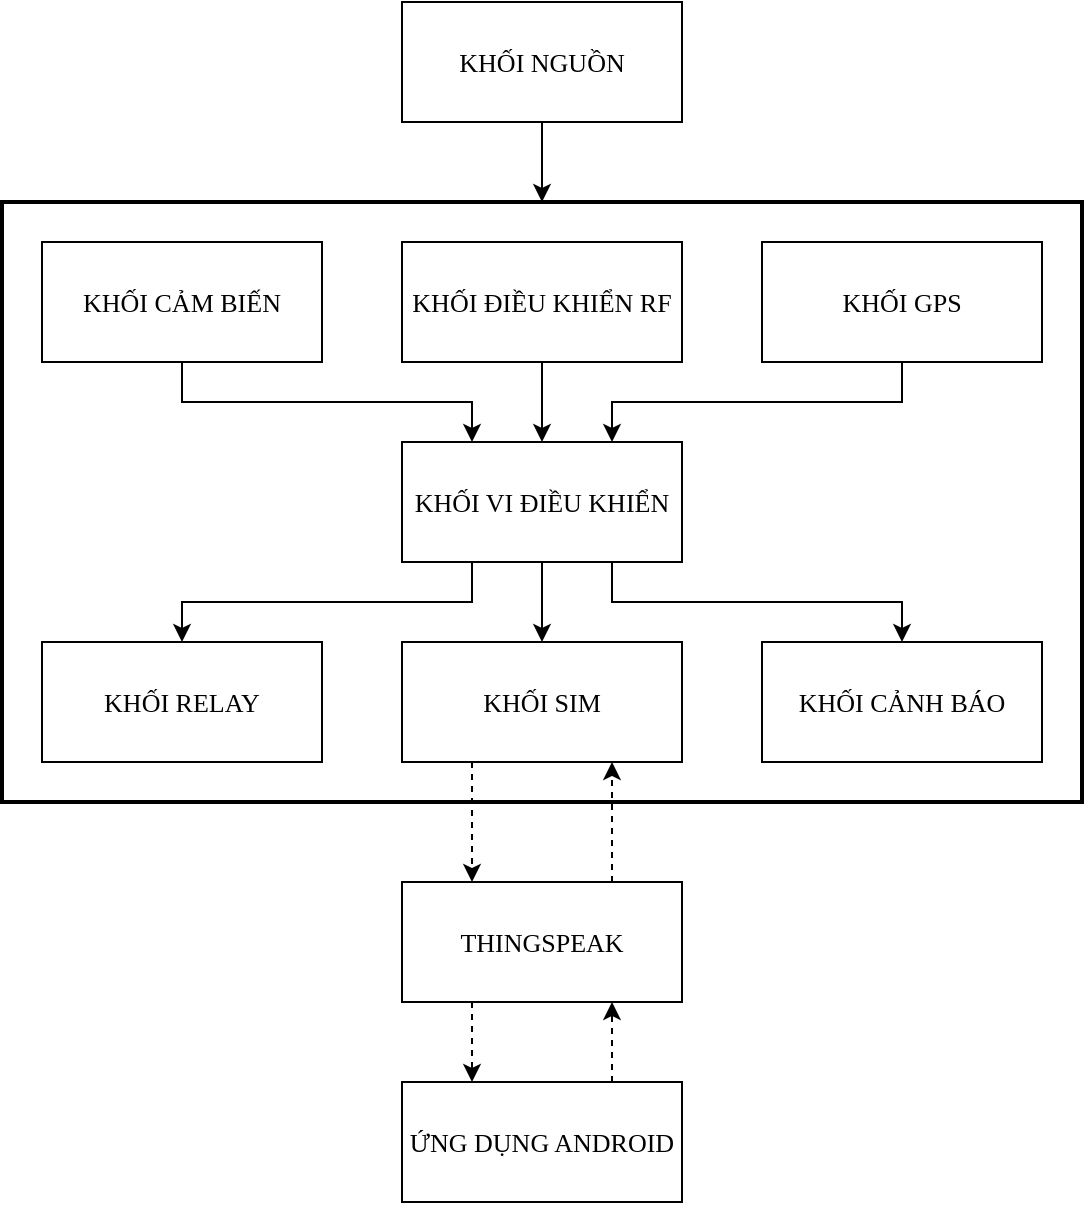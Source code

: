 <mxfile version="24.6.2" type="device" pages="7">
  <diagram name="Sơ đồ khối" id="BXUOOl5UJsugIuw7WYrp">
    <mxGraphModel dx="868" dy="474" grid="0" gridSize="10" guides="1" tooltips="1" connect="1" arrows="1" fold="1" page="1" pageScale="1" pageWidth="827" pageHeight="1169" math="0" shadow="0">
      <root>
        <mxCell id="0" />
        <mxCell id="1" parent="0" />
        <mxCell id="Ryfh9N_vxFHMqYckxDM5-38" value="" style="rounded=0;whiteSpace=wrap;html=1;container=0;movable=1;resizable=1;rotatable=1;deletable=1;editable=1;locked=0;connectable=1;fillColor=none;strokeWidth=2;" parent="1" vertex="1">
          <mxGeometry x="144" y="284" width="540" height="300" as="geometry" />
        </mxCell>
        <mxCell id="Ryfh9N_vxFHMqYckxDM5-39" style="edgeStyle=orthogonalEdgeStyle;rounded=0;orthogonalLoop=1;jettySize=auto;html=1;entryX=0.5;entryY=0;entryDx=0;entryDy=0;movable=1;resizable=1;rotatable=1;deletable=1;editable=1;locked=0;connectable=1;" parent="1" source="Ryfh9N_vxFHMqYckxDM5-1" target="Ryfh9N_vxFHMqYckxDM5-38" edge="1">
          <mxGeometry relative="1" as="geometry" />
        </mxCell>
        <mxCell id="Ryfh9N_vxFHMqYckxDM5-1" value="&lt;font style=&quot;font-size: 13px;&quot; face=&quot;Times New Roman&quot;&gt;KHỐI NGUỒN&lt;/font&gt;" style="rounded=0;whiteSpace=wrap;html=1;container=0;movable=1;resizable=1;rotatable=1;deletable=1;editable=1;locked=0;connectable=1;fillColor=none;" parent="1" vertex="1">
          <mxGeometry x="344" y="184" width="140" height="60" as="geometry" />
        </mxCell>
        <mxCell id="Ryfh9N_vxFHMqYckxDM5-27" style="edgeStyle=orthogonalEdgeStyle;rounded=0;orthogonalLoop=1;jettySize=auto;html=1;exitX=0.25;exitY=1;exitDx=0;exitDy=0;entryX=0.5;entryY=0;entryDx=0;entryDy=0;movable=1;resizable=1;rotatable=1;deletable=1;editable=1;locked=0;connectable=1;" parent="1" source="Ryfh9N_vxFHMqYckxDM5-4" target="Ryfh9N_vxFHMqYckxDM5-11" edge="1">
          <mxGeometry relative="1" as="geometry" />
        </mxCell>
        <mxCell id="Ryfh9N_vxFHMqYckxDM5-28" style="edgeStyle=orthogonalEdgeStyle;rounded=0;orthogonalLoop=1;jettySize=auto;html=1;entryX=0.5;entryY=0;entryDx=0;entryDy=0;movable=1;resizable=1;rotatable=1;deletable=1;editable=1;locked=0;connectable=1;" parent="1" source="Ryfh9N_vxFHMqYckxDM5-4" target="Ryfh9N_vxFHMqYckxDM5-10" edge="1">
          <mxGeometry relative="1" as="geometry" />
        </mxCell>
        <mxCell id="Ryfh9N_vxFHMqYckxDM5-29" style="edgeStyle=orthogonalEdgeStyle;rounded=0;orthogonalLoop=1;jettySize=auto;html=1;exitX=0.75;exitY=1;exitDx=0;exitDy=0;movable=1;resizable=1;rotatable=1;deletable=1;editable=1;locked=0;connectable=1;" parent="1" source="Ryfh9N_vxFHMqYckxDM5-4" target="Ryfh9N_vxFHMqYckxDM5-12" edge="1">
          <mxGeometry relative="1" as="geometry" />
        </mxCell>
        <mxCell id="Ryfh9N_vxFHMqYckxDM5-4" value="&lt;font style=&quot;font-size: 13px;&quot; face=&quot;Times New Roman&quot;&gt;KHỐI VI ĐIỀU KHIỂN&lt;/font&gt;" style="rounded=0;whiteSpace=wrap;html=1;container=0;movable=1;resizable=1;rotatable=1;deletable=1;editable=1;locked=0;connectable=1;fillColor=none;" parent="1" vertex="1">
          <mxGeometry x="344" y="404" width="140" height="60" as="geometry" />
        </mxCell>
        <mxCell id="Ryfh9N_vxFHMqYckxDM5-25" style="edgeStyle=orthogonalEdgeStyle;rounded=0;orthogonalLoop=1;jettySize=auto;html=1;entryX=0.25;entryY=0;entryDx=0;entryDy=0;movable=1;resizable=1;rotatable=1;deletable=1;editable=1;locked=0;connectable=1;" parent="1" source="Ryfh9N_vxFHMqYckxDM5-5" target="Ryfh9N_vxFHMqYckxDM5-4" edge="1">
          <mxGeometry relative="1" as="geometry">
            <Array as="points">
              <mxPoint x="234" y="384" />
              <mxPoint x="379" y="384" />
            </Array>
          </mxGeometry>
        </mxCell>
        <mxCell id="Ryfh9N_vxFHMqYckxDM5-5" value="&lt;font style=&quot;font-size: 13px;&quot; face=&quot;Times New Roman&quot;&gt;KHỐI CẢM BIẾN&lt;/font&gt;" style="rounded=0;whiteSpace=wrap;html=1;container=0;movable=1;resizable=1;rotatable=1;deletable=1;editable=1;locked=0;connectable=1;fillColor=none;" parent="1" vertex="1">
          <mxGeometry x="164" y="304" width="140" height="60" as="geometry" />
        </mxCell>
        <mxCell id="Ryfh9N_vxFHMqYckxDM5-26" style="edgeStyle=orthogonalEdgeStyle;rounded=0;orthogonalLoop=1;jettySize=auto;html=1;entryX=0.75;entryY=0;entryDx=0;entryDy=0;movable=1;resizable=1;rotatable=1;deletable=1;editable=1;locked=0;connectable=1;" parent="1" source="Ryfh9N_vxFHMqYckxDM5-6" target="Ryfh9N_vxFHMqYckxDM5-4" edge="1">
          <mxGeometry relative="1" as="geometry">
            <Array as="points">
              <mxPoint x="594" y="384" />
              <mxPoint x="449" y="384" />
            </Array>
          </mxGeometry>
        </mxCell>
        <mxCell id="Ryfh9N_vxFHMqYckxDM5-6" value="&lt;font face=&quot;Times New Roman&quot;&gt;&lt;span style=&quot;font-size: 13px;&quot;&gt;KHỐI GPS&lt;/span&gt;&lt;/font&gt;" style="rounded=0;whiteSpace=wrap;html=1;container=0;movable=1;resizable=1;rotatable=1;deletable=1;editable=1;locked=0;connectable=1;fillColor=none;" parent="1" vertex="1">
          <mxGeometry x="524" y="304" width="140" height="60" as="geometry" />
        </mxCell>
        <mxCell id="Ryfh9N_vxFHMqYckxDM5-23" style="edgeStyle=orthogonalEdgeStyle;rounded=0;orthogonalLoop=1;jettySize=auto;html=1;movable=1;resizable=1;rotatable=1;deletable=1;editable=1;locked=0;connectable=1;" parent="1" source="Ryfh9N_vxFHMqYckxDM5-7" edge="1">
          <mxGeometry relative="1" as="geometry">
            <mxPoint x="414" y="404" as="targetPoint" />
          </mxGeometry>
        </mxCell>
        <mxCell id="Ryfh9N_vxFHMqYckxDM5-7" value="&lt;font face=&quot;Times New Roman&quot;&gt;&lt;span style=&quot;font-size: 13px;&quot;&gt;KHỐI ĐIỀU KHIỂN RF&lt;/span&gt;&lt;/font&gt;" style="rounded=0;whiteSpace=wrap;html=1;container=0;movable=1;resizable=1;rotatable=1;deletable=1;editable=1;locked=0;connectable=1;fillColor=none;" parent="1" vertex="1">
          <mxGeometry x="344" y="304" width="140" height="60" as="geometry" />
        </mxCell>
        <mxCell id="Ryfh9N_vxFHMqYckxDM5-34" style="edgeStyle=orthogonalEdgeStyle;rounded=0;orthogonalLoop=1;jettySize=auto;html=1;exitX=0.25;exitY=1;exitDx=0;exitDy=0;entryX=0.25;entryY=0;entryDx=0;entryDy=0;dashed=1;movable=1;resizable=1;rotatable=1;deletable=1;editable=1;locked=0;connectable=1;" parent="1" source="Ryfh9N_vxFHMqYckxDM5-10" target="Ryfh9N_vxFHMqYckxDM5-13" edge="1">
          <mxGeometry relative="1" as="geometry" />
        </mxCell>
        <mxCell id="Ryfh9N_vxFHMqYckxDM5-10" value="&lt;font face=&quot;Times New Roman&quot;&gt;&lt;span style=&quot;font-size: 13px;&quot;&gt;KHỐI SIM&lt;/span&gt;&lt;/font&gt;" style="rounded=0;whiteSpace=wrap;html=1;container=0;movable=1;resizable=1;rotatable=1;deletable=1;editable=1;locked=0;connectable=1;fillColor=none;" parent="1" vertex="1">
          <mxGeometry x="344" y="504" width="140" height="60" as="geometry" />
        </mxCell>
        <mxCell id="Ryfh9N_vxFHMqYckxDM5-11" value="&lt;font style=&quot;font-size: 13px;&quot; face=&quot;Times New Roman&quot;&gt;KHỐI RELAY&lt;/font&gt;" style="rounded=0;whiteSpace=wrap;html=1;container=0;movable=1;resizable=1;rotatable=1;deletable=1;editable=1;locked=0;connectable=1;fillColor=none;" parent="1" vertex="1">
          <mxGeometry x="164" y="504" width="140" height="60" as="geometry" />
        </mxCell>
        <mxCell id="Ryfh9N_vxFHMqYckxDM5-12" value="&lt;font face=&quot;Times New Roman&quot;&gt;&lt;span style=&quot;font-size: 13px;&quot;&gt;KHỐI CẢNH BÁO&lt;/span&gt;&lt;/font&gt;" style="rounded=0;whiteSpace=wrap;html=1;container=0;movable=1;resizable=1;rotatable=1;deletable=1;editable=1;locked=0;connectable=1;fillColor=none;" parent="1" vertex="1">
          <mxGeometry x="524" y="504" width="140" height="60" as="geometry" />
        </mxCell>
        <mxCell id="Ryfh9N_vxFHMqYckxDM5-35" style="edgeStyle=orthogonalEdgeStyle;rounded=0;orthogonalLoop=1;jettySize=auto;html=1;exitX=0.75;exitY=0;exitDx=0;exitDy=0;entryX=0.75;entryY=1;entryDx=0;entryDy=0;dashed=1;movable=1;resizable=1;rotatable=1;deletable=1;editable=1;locked=0;connectable=1;" parent="1" source="Ryfh9N_vxFHMqYckxDM5-13" target="Ryfh9N_vxFHMqYckxDM5-10" edge="1">
          <mxGeometry relative="1" as="geometry" />
        </mxCell>
        <mxCell id="Ryfh9N_vxFHMqYckxDM5-36" style="edgeStyle=orthogonalEdgeStyle;rounded=0;orthogonalLoop=1;jettySize=auto;html=1;exitX=0.25;exitY=1;exitDx=0;exitDy=0;entryX=0.25;entryY=0;entryDx=0;entryDy=0;dashed=1;movable=1;resizable=1;rotatable=1;deletable=1;editable=1;locked=0;connectable=1;" parent="1" source="Ryfh9N_vxFHMqYckxDM5-13" target="Ryfh9N_vxFHMqYckxDM5-14" edge="1">
          <mxGeometry relative="1" as="geometry" />
        </mxCell>
        <mxCell id="Ryfh9N_vxFHMqYckxDM5-13" value="&lt;font style=&quot;font-size: 13px;&quot; face=&quot;Times New Roman&quot;&gt;THINGSPEAK&lt;/font&gt;" style="rounded=0;whiteSpace=wrap;html=1;container=0;movable=1;resizable=1;rotatable=1;deletable=1;editable=1;locked=0;connectable=1;fillColor=none;" parent="1" vertex="1">
          <mxGeometry x="344" y="624" width="140" height="60" as="geometry" />
        </mxCell>
        <mxCell id="Ryfh9N_vxFHMqYckxDM5-37" style="edgeStyle=orthogonalEdgeStyle;rounded=0;orthogonalLoop=1;jettySize=auto;html=1;exitX=0.75;exitY=0;exitDx=0;exitDy=0;entryX=0.75;entryY=1;entryDx=0;entryDy=0;dashed=1;movable=1;resizable=1;rotatable=1;deletable=1;editable=1;locked=0;connectable=1;" parent="1" source="Ryfh9N_vxFHMqYckxDM5-14" target="Ryfh9N_vxFHMqYckxDM5-13" edge="1">
          <mxGeometry relative="1" as="geometry" />
        </mxCell>
        <mxCell id="Ryfh9N_vxFHMqYckxDM5-14" value="&lt;font face=&quot;Times New Roman&quot;&gt;&lt;span style=&quot;font-size: 13px;&quot;&gt;ỨNG DỤNG ANDROID&lt;/span&gt;&lt;/font&gt;" style="rounded=0;whiteSpace=wrap;html=1;container=0;movable=1;resizable=1;rotatable=1;deletable=1;editable=1;locked=0;connectable=1;fillColor=none;" parent="1" vertex="1">
          <mxGeometry x="344" y="724" width="140" height="60" as="geometry" />
        </mxCell>
      </root>
    </mxGraphModel>
  </diagram>
  <diagram id="rntYNdTgr0SipF01tq6N" name="Lưu đồ chính">
    <mxGraphModel dx="1188" dy="654" grid="1" gridSize="5" guides="1" tooltips="1" connect="1" arrows="1" fold="1" page="1" pageScale="1" pageWidth="827" pageHeight="1169" math="0" shadow="0">
      <root>
        <mxCell id="0" />
        <mxCell id="1" parent="0" />
        <mxCell id="lFU3roqCKtsWECzjRFPk-15" style="edgeStyle=orthogonalEdgeStyle;rounded=0;orthogonalLoop=1;jettySize=auto;html=1;entryX=0.5;entryY=0;entryDx=0;entryDy=0;fontFamily=Times New Roman;fontSize=13;fontColor=default;labelBackgroundColor=default;resizable=1;movable=1;rotatable=1;deletable=1;editable=1;locked=0;connectable=1;" parent="1" source="nDwMnNGGu1ImX8Q3AaM7-6" target="sROccdRBcPMxTz0Ndil9-1" edge="1">
          <mxGeometry relative="1" as="geometry" />
        </mxCell>
        <mxCell id="nDwMnNGGu1ImX8Q3AaM7-6" value="BẮT ĐẦU" style="ellipse;whiteSpace=wrap;html=1;strokeColor=default;strokeWidth=1;align=center;verticalAlign=middle;fontFamily=Times New Roman;fontSize=13;fontColor=default;fillColor=none;shadow=0;container=0;movable=1;resizable=1;rotatable=1;deletable=1;editable=1;locked=0;connectable=1;" parent="1" vertex="1">
          <mxGeometry x="60" y="202.5" width="120" height="30" as="geometry" />
        </mxCell>
        <mxCell id="nDwMnNGGu1ImX8Q3AaM7-8" style="edgeStyle=orthogonalEdgeStyle;rounded=0;orthogonalLoop=1;jettySize=auto;html=1;exitX=0.5;exitY=1;exitDx=0;exitDy=0;fontFamily=Times New Roman;fontSize=13;fontColor=default;shadow=1;movable=1;resizable=1;rotatable=1;deletable=1;editable=1;locked=0;connectable=1;" parent="1" source="nDwMnNGGu1ImX8Q3AaM7-6" target="nDwMnNGGu1ImX8Q3AaM7-6" edge="1">
          <mxGeometry relative="1" as="geometry" />
        </mxCell>
        <mxCell id="gIUbj56D293lrhlmg7Aq-37" style="edgeStyle=orthogonalEdgeStyle;rounded=0;orthogonalLoop=1;jettySize=auto;html=1;fontFamily=Times New Roman;fontSize=13;fontColor=default;labelBackgroundColor=none;resizable=1;exitX=0.5;exitY=1;exitDx=0;exitDy=0;movable=1;rotatable=1;deletable=1;editable=1;locked=0;connectable=1;" parent="1" source="iqp0T88J9GdxEWPyIBsk-5" edge="1">
          <mxGeometry relative="1" as="geometry">
            <mxPoint x="120" y="412.5" as="targetPoint" />
            <Array as="points">
              <mxPoint x="280" y="412.5" />
            </Array>
          </mxGeometry>
        </mxCell>
        <mxCell id="iqp0T88J9GdxEWPyIBsk-5" value="Quản lý xe qua&lt;div style=&quot;font-size: 13px;&quot;&gt;số đ&lt;span style=&quot;background-color: initial; font-size: 13px;&quot;&gt;iện thoại&lt;/span&gt;&lt;/div&gt;" style="shape=process;whiteSpace=wrap;html=1;backgroundOutline=1;strokeColor=default;strokeWidth=1;align=center;verticalAlign=middle;fontFamily=Times New Roman;fontSize=13;fontColor=default;fillColor=none;shadow=0;container=0;movable=1;resizable=1;rotatable=1;deletable=1;editable=1;locked=0;connectable=1;" parent="1" vertex="1">
          <mxGeometry x="220" y="340" width="120" height="35" as="geometry" />
        </mxCell>
        <mxCell id="gIUbj56D293lrhlmg7Aq-32" value="" style="edgeStyle=orthogonalEdgeStyle;rounded=0;orthogonalLoop=1;jettySize=auto;html=1;fontFamily=Times New Roman;fontSize=13;fontColor=default;labelBackgroundColor=none;resizable=1;movable=1;rotatable=1;deletable=1;editable=1;locked=0;connectable=1;" parent="1" source="sROccdRBcPMxTz0Ndil9-1" target="lFU3roqCKtsWECzjRFPk-2" edge="1">
          <mxGeometry relative="1" as="geometry" />
        </mxCell>
        <mxCell id="sROccdRBcPMxTz0Ndil9-1" value="Khởi tạo các biến, các chuẩn giao tiếp. Thiết lập kết nối mạng, GPS" style="rounded=0;whiteSpace=wrap;html=1;strokeWidth=1;align=center;verticalAlign=middle;fontFamily=Times New Roman;fontSize=13;labelBackgroundColor=none;movable=1;resizable=1;rotatable=1;deletable=1;editable=1;locked=0;connectable=1;fillColor=none;" parent="1" vertex="1">
          <mxGeometry x="60" y="252.5" width="120" height="50" as="geometry" />
        </mxCell>
        <mxCell id="gIUbj56D293lrhlmg7Aq-33" value="" style="edgeStyle=orthogonalEdgeStyle;rounded=0;orthogonalLoop=1;jettySize=auto;html=1;fontFamily=Times New Roman;fontSize=13;fontColor=default;labelBackgroundColor=none;resizable=1;movable=1;rotatable=1;deletable=1;editable=1;locked=0;connectable=1;" parent="1" source="lFU3roqCKtsWECzjRFPk-2" target="iqp0T88J9GdxEWPyIBsk-5" edge="1">
          <mxGeometry relative="1" as="geometry" />
        </mxCell>
        <mxCell id="gIUbj56D293lrhlmg7Aq-35" value="" style="edgeStyle=orthogonalEdgeStyle;rounded=0;orthogonalLoop=1;jettySize=auto;html=1;fontFamily=Times New Roman;fontSize=13;fontColor=default;labelBackgroundColor=none;resizable=1;movable=1;rotatable=1;deletable=1;editable=1;locked=0;connectable=1;" parent="1" source="lFU3roqCKtsWECzjRFPk-2" edge="1">
          <mxGeometry relative="1" as="geometry">
            <mxPoint x="120.034" y="427.52" as="targetPoint" />
          </mxGeometry>
        </mxCell>
        <mxCell id="lFU3roqCKtsWECzjRFPk-2" value="Có tin nhắn&lt;div&gt;SMS&amp;nbsp;&lt;span style=&quot;background-color: initial;&quot;&gt;mới&lt;/span&gt;&lt;/div&gt;" style="rhombus;whiteSpace=wrap;html=1;align=center;verticalAlign=middle;fontFamily=Times New Roman;fontSize=13;fontColor=default;labelBackgroundColor=none;resizable=1;fillColor=none;gradientColor=none;movable=1;rotatable=1;deletable=1;editable=1;locked=0;connectable=1;" parent="1" vertex="1">
          <mxGeometry x="60" y="322.5" width="120" height="70" as="geometry" />
        </mxCell>
        <mxCell id="gIUbj56D293lrhlmg7Aq-34" value="Đúng" style="text;html=1;align=center;verticalAlign=middle;resizable=1;points=[];autosize=1;strokeColor=none;fillColor=none;fontFamily=Times New Roman;fontSize=13;fontColor=default;labelBackgroundColor=none;movable=1;rotatable=1;deletable=1;editable=1;locked=0;connectable=1;" parent="1" vertex="1">
          <mxGeometry x="169" y="332.5" width="50" height="30" as="geometry" />
        </mxCell>
        <mxCell id="gIUbj56D293lrhlmg7Aq-36" value="Sai" style="text;html=1;align=center;verticalAlign=middle;resizable=1;points=[];autosize=1;strokeColor=none;fillColor=none;fontFamily=Times New Roman;fontSize=13;fontColor=default;labelBackgroundColor=none;movable=1;rotatable=1;deletable=1;editable=1;locked=0;connectable=1;" parent="1" vertex="1">
          <mxGeometry x="115" y="382.5" width="40" height="30" as="geometry" />
        </mxCell>
        <mxCell id="gIUbj56D293lrhlmg7Aq-44" value="Đúng" style="text;html=1;align=center;verticalAlign=middle;resizable=1;points=[];autosize=1;strokeColor=none;fillColor=none;fontFamily=Times New Roman;fontSize=13;fontColor=default;labelBackgroundColor=none;movable=1;rotatable=1;deletable=1;editable=1;locked=0;connectable=1;" parent="1" vertex="1">
          <mxGeometry x="169" y="437.5" width="50" height="30" as="geometry" />
        </mxCell>
        <mxCell id="gIUbj56D293lrhlmg7Aq-51" value="Định vị và dẫn đường tới xe" style="shape=process;whiteSpace=wrap;html=1;backgroundOutline=1;strokeColor=default;strokeWidth=1;align=center;verticalAlign=middle;fontFamily=Times New Roman;fontSize=13;fontColor=default;fillColor=none;shadow=0;container=0;movable=1;resizable=1;rotatable=1;deletable=1;editable=1;locked=0;connectable=1;" parent="1" vertex="1">
          <mxGeometry x="220" y="445" width="120" height="35" as="geometry" />
        </mxCell>
        <mxCell id="0kPqxDuCZzSoH5QCilpo-2" value="" style="edgeStyle=orthogonalEdgeStyle;rounded=0;orthogonalLoop=1;jettySize=auto;html=1;fontFamily=Times New Roman;fontSize=13;fontColor=default;labelBackgroundColor=none;resizable=1;movable=1;rotatable=1;deletable=1;editable=1;locked=0;connectable=1;" parent="1" source="gIUbj56D293lrhlmg7Aq-55" target="gIUbj56D293lrhlmg7Aq-51" edge="1">
          <mxGeometry relative="1" as="geometry" />
        </mxCell>
        <mxCell id="gIUbj56D293lrhlmg7Aq-55" value="Có&amp;nbsp;&lt;span style=&quot;background-color: initial;&quot;&gt;tín&lt;/span&gt;&lt;div&gt;&lt;span style=&quot;background-color: initial;&quot;&gt;hiệu&amp;nbsp;&lt;/span&gt;&lt;span style=&quot;background-color: initial;&quot;&gt;GPS&amp;nbsp;&lt;/span&gt;&lt;span style=&quot;background-color: initial;&quot;&gt;và kết nối&amp;nbsp;&lt;/span&gt;&lt;span style=&quot;background-color: initial;&quot;&gt;mạng&lt;/span&gt;&lt;/div&gt;" style="rhombus;whiteSpace=wrap;html=1;align=center;verticalAlign=middle;fontFamily=Times New Roman;fontSize=13;fontColor=default;labelBackgroundColor=none;resizable=1;fillColor=none;gradientColor=none;movable=1;rotatable=1;deletable=1;editable=1;locked=0;connectable=1;" parent="1" vertex="1">
          <mxGeometry x="60" y="427.5" width="120" height="70" as="geometry" />
        </mxCell>
        <mxCell id="g8NKe5-s345zdpwrUdwt-1" style="edgeStyle=orthogonalEdgeStyle;rounded=0;orthogonalLoop=1;jettySize=auto;html=1;fontFamily=Times New Roman;fontSize=13;fontColor=default;labelBackgroundColor=none;resizable=1;exitX=0.5;exitY=1;exitDx=0;exitDy=0;movable=1;rotatable=1;deletable=1;editable=1;locked=0;connectable=1;" parent="1" edge="1">
          <mxGeometry relative="1" as="geometry">
            <mxPoint x="120" y="517" as="targetPoint" />
            <Array as="points">
              <mxPoint x="280" y="517" />
            </Array>
            <mxPoint x="280" y="480" as="sourcePoint" />
          </mxGeometry>
        </mxCell>
        <mxCell id="g8NKe5-s345zdpwrUdwt-3" value="" style="edgeStyle=orthogonalEdgeStyle;rounded=0;orthogonalLoop=1;jettySize=auto;html=1;fontFamily=Times New Roman;fontSize=13;fontColor=default;labelBackgroundColor=none;resizable=1;movable=1;rotatable=1;deletable=1;editable=1;locked=0;connectable=1;entryX=0.5;entryY=0;entryDx=0;entryDy=0;entryPerimeter=0;" parent="1" edge="1" target="hEP2xFlRifBGfILlRrtG-23">
          <mxGeometry relative="1" as="geometry">
            <mxPoint x="120" y="497" as="sourcePoint" />
            <mxPoint x="120" y="532" as="targetPoint" />
          </mxGeometry>
        </mxCell>
        <mxCell id="g8NKe5-s345zdpwrUdwt-5" value="Sai" style="text;html=1;align=center;verticalAlign=middle;resizable=1;points=[];autosize=1;strokeColor=none;fillColor=none;fontFamily=Times New Roman;fontSize=13;fontColor=default;labelBackgroundColor=none;movable=1;rotatable=1;deletable=1;editable=1;locked=0;connectable=1;" parent="1" vertex="1">
          <mxGeometry x="115" y="487" width="40" height="30" as="geometry" />
        </mxCell>
        <mxCell id="hEP2xFlRifBGfILlRrtG-1" style="edgeStyle=orthogonalEdgeStyle;rounded=0;orthogonalLoop=1;jettySize=auto;html=1;exitX=0.5;exitY=1;exitDx=0;exitDy=0;movable=1;resizable=1;rotatable=1;deletable=1;editable=1;locked=0;connectable=1;fontSize=13;" edge="1" parent="1" source="hEP2xFlRifBGfILlRrtG-2">
          <mxGeometry relative="1" as="geometry">
            <mxPoint x="480" y="490.0" as="targetPoint" />
            <Array as="points">
              <mxPoint x="640" y="490" />
            </Array>
          </mxGeometry>
        </mxCell>
        <mxCell id="hEP2xFlRifBGfILlRrtG-2" value="Tìm xe trong bãi" style="shape=process;whiteSpace=wrap;html=1;backgroundOutline=1;strokeColor=default;strokeWidth=1;align=center;verticalAlign=middle;fontFamily=Times New Roman;fontSize=13;fontColor=default;fillColor=none;shadow=0;container=0;movable=1;resizable=1;rotatable=1;deletable=1;editable=1;locked=0;connectable=1;" vertex="1" parent="1">
          <mxGeometry x="580" y="417.5" width="120" height="35" as="geometry" />
        </mxCell>
        <mxCell id="hEP2xFlRifBGfILlRrtG-3" style="edgeStyle=orthogonalEdgeStyle;rounded=0;orthogonalLoop=1;jettySize=auto;html=1;fontFamily=Times New Roman;fontSize=13;fontColor=default;labelBackgroundColor=none;resizable=1;exitX=0.5;exitY=1;exitDx=0;exitDy=0;movable=1;rotatable=1;deletable=1;editable=1;locked=0;connectable=1;" edge="1" parent="1" source="hEP2xFlRifBGfILlRrtG-4">
          <mxGeometry relative="1" as="geometry">
            <mxPoint x="480" y="280" as="targetPoint" />
            <Array as="points">
              <mxPoint x="640" y="280" />
            </Array>
          </mxGeometry>
        </mxCell>
        <mxCell id="hEP2xFlRifBGfILlRrtG-4" value="Khoá/mở khoá động cơ" style="shape=process;whiteSpace=wrap;html=1;backgroundOutline=1;strokeWidth=1;align=center;verticalAlign=middle;fontFamily=Times New Roman;fontSize=13;shadow=0;container=0;movable=1;resizable=1;rotatable=1;deletable=1;editable=1;locked=0;connectable=1;fillColor=none;" vertex="1" parent="1">
          <mxGeometry x="580" y="207.5" width="120" height="35" as="geometry" />
        </mxCell>
        <mxCell id="hEP2xFlRifBGfILlRrtG-5" value="Đúng" style="text;html=1;align=center;verticalAlign=middle;resizable=1;points=[];autosize=1;strokeColor=none;fillColor=none;fontFamily=Times New Roman;fontSize=13;fontColor=default;labelBackgroundColor=none;movable=1;rotatable=1;deletable=1;editable=1;locked=0;connectable=1;" vertex="1" parent="1">
          <mxGeometry x="529" y="200" width="50" height="30" as="geometry" />
        </mxCell>
        <mxCell id="hEP2xFlRifBGfILlRrtG-6" style="edgeStyle=orthogonalEdgeStyle;rounded=0;orthogonalLoop=1;jettySize=auto;html=1;exitX=0.5;exitY=1;exitDx=0;exitDy=0;movable=1;resizable=1;rotatable=1;deletable=1;editable=1;locked=0;connectable=1;fontSize=13;" edge="1" parent="1" source="hEP2xFlRifBGfILlRrtG-7">
          <mxGeometry relative="1" as="geometry">
            <mxPoint x="480" y="385" as="targetPoint" />
            <Array as="points">
              <mxPoint x="640" y="385" />
            </Array>
          </mxGeometry>
        </mxCell>
        <mxCell id="hEP2xFlRifBGfILlRrtG-7" value="Chế độ&lt;div&gt;chống trộm&lt;/div&gt;" style="shape=process;whiteSpace=wrap;html=1;backgroundOutline=1;strokeColor=default;strokeWidth=1;align=center;verticalAlign=middle;fontFamily=Times New Roman;fontSize=13;fontColor=default;fillColor=none;shadow=0;container=0;movable=1;resizable=1;rotatable=1;deletable=1;editable=1;locked=0;connectable=1;" vertex="1" parent="1">
          <mxGeometry x="580" y="312.5" width="120" height="35" as="geometry" />
        </mxCell>
        <mxCell id="hEP2xFlRifBGfILlRrtG-8" value="" style="edgeStyle=orthogonalEdgeStyle;rounded=0;orthogonalLoop=1;jettySize=auto;html=1;fontFamily=Times New Roman;fontSize=13;fontColor=default;labelBackgroundColor=none;resizable=1;movable=1;rotatable=1;deletable=1;editable=1;locked=0;connectable=1;" edge="1" parent="1" source="hEP2xFlRifBGfILlRrtG-10" target="hEP2xFlRifBGfILlRrtG-13">
          <mxGeometry relative="1" as="geometry" />
        </mxCell>
        <mxCell id="hEP2xFlRifBGfILlRrtG-9" value="" style="edgeStyle=orthogonalEdgeStyle;rounded=0;orthogonalLoop=1;jettySize=auto;html=1;fontFamily=Times New Roman;fontSize=13;fontColor=default;labelBackgroundColor=none;resizable=1;movable=1;rotatable=1;deletable=1;editable=1;locked=0;connectable=1;" edge="1" parent="1" source="hEP2xFlRifBGfILlRrtG-10" target="hEP2xFlRifBGfILlRrtG-4">
          <mxGeometry relative="1" as="geometry" />
        </mxCell>
        <mxCell id="hEP2xFlRifBGfILlRrtG-10" value="&lt;font style=&quot;font-size: 13px;&quot;&gt;Có lệnh&lt;/font&gt;&lt;div&gt;&lt;font style=&quot;font-size: 13px;&quot;&gt;khoá/&lt;span style=&quot;background-color: initial; font-size: 13px;&quot;&gt;mở&amp;nbsp;&lt;/span&gt;&lt;/font&gt;&lt;span style=&quot;background-color: initial;&quot;&gt;khoá&lt;/span&gt;&lt;/div&gt;&lt;div&gt;&lt;span style=&quot;background-color: initial;&quot;&gt;động cơ&lt;/span&gt;&lt;/div&gt;" style="rhombus;whiteSpace=wrap;html=1;align=center;verticalAlign=middle;fontFamily=Times New Roman;fontSize=13;fontColor=default;labelBackgroundColor=none;resizable=1;fillColor=none;gradientColor=none;spacing=2;movable=1;rotatable=1;deletable=1;editable=1;locked=0;connectable=1;" vertex="1" parent="1">
          <mxGeometry x="420" y="190" width="120" height="70" as="geometry" />
        </mxCell>
        <mxCell id="hEP2xFlRifBGfILlRrtG-11" value="" style="edgeStyle=orthogonalEdgeStyle;rounded=0;orthogonalLoop=1;jettySize=auto;html=1;fontFamily=Times New Roman;fontSize=13;fontColor=default;labelBackgroundColor=none;resizable=1;movable=1;rotatable=1;deletable=1;editable=1;locked=0;connectable=1;" edge="1" parent="1" source="hEP2xFlRifBGfILlRrtG-13" target="hEP2xFlRifBGfILlRrtG-7">
          <mxGeometry relative="1" as="geometry" />
        </mxCell>
        <mxCell id="hEP2xFlRifBGfILlRrtG-12" value="" style="edgeStyle=orthogonalEdgeStyle;rounded=0;orthogonalLoop=1;jettySize=auto;html=1;movable=1;resizable=1;rotatable=1;deletable=1;editable=1;locked=0;connectable=1;fontSize=13;" edge="1" parent="1" source="hEP2xFlRifBGfILlRrtG-13" target="hEP2xFlRifBGfILlRrtG-18">
          <mxGeometry relative="1" as="geometry" />
        </mxCell>
        <mxCell id="hEP2xFlRifBGfILlRrtG-13" value="&lt;font style=&quot;font-size: 13px;&quot;&gt;Có dữ liệu&lt;/font&gt;&lt;div style=&quot;font-size: 13px;&quot;&gt;&lt;font style=&quot;font-size: 13px;&quot;&gt;cảm biến&amp;nbsp;&lt;/font&gt;&lt;span style=&quot;background-color: initial; font-size: 13px;&quot;&gt;hoặc&amp;nbsp;&lt;/span&gt;&lt;span style=&quot;background-color: initial; font-size: 13px;&quot;&gt;tín&lt;/span&gt;&lt;/div&gt;&lt;div style=&quot;font-size: 13px;&quot;&gt;&lt;span style=&quot;background-color: initial; font-size: 13px;&quot;&gt;hiệu GPS&lt;/span&gt;&lt;/div&gt;" style="rhombus;whiteSpace=wrap;html=1;align=center;verticalAlign=middle;fontFamily=Times New Roman;fontSize=13;fontColor=default;labelBackgroundColor=none;resizable=1;fillColor=none;gradientColor=none;spacing=2;movable=1;rotatable=1;deletable=1;editable=1;locked=0;connectable=1;" vertex="1" parent="1">
          <mxGeometry x="420" y="295" width="120" height="70" as="geometry" />
        </mxCell>
        <mxCell id="hEP2xFlRifBGfILlRrtG-14" value="Sai" style="text;html=1;align=center;verticalAlign=middle;resizable=1;points=[];autosize=1;strokeColor=none;fillColor=none;fontFamily=Times New Roman;fontSize=13;fontColor=default;labelBackgroundColor=none;movable=1;rotatable=1;deletable=1;editable=1;locked=0;connectable=1;" vertex="1" parent="1">
          <mxGeometry x="475" y="250" width="40" height="30" as="geometry" />
        </mxCell>
        <mxCell id="hEP2xFlRifBGfILlRrtG-15" value="Đúng" style="text;html=1;align=center;verticalAlign=middle;resizable=1;points=[];autosize=1;strokeColor=none;fillColor=none;fontFamily=Times New Roman;fontSize=13;fontColor=default;labelBackgroundColor=none;movable=1;rotatable=1;deletable=1;editable=1;locked=0;connectable=1;" vertex="1" parent="1">
          <mxGeometry x="529" y="305" width="50" height="30" as="geometry" />
        </mxCell>
        <mxCell id="hEP2xFlRifBGfILlRrtG-16" value="" style="edgeStyle=orthogonalEdgeStyle;rounded=0;orthogonalLoop=1;jettySize=auto;html=1;movable=1;resizable=1;rotatable=1;deletable=1;editable=1;locked=0;connectable=1;fontSize=13;" edge="1" parent="1" source="hEP2xFlRifBGfILlRrtG-18" target="hEP2xFlRifBGfILlRrtG-2">
          <mxGeometry relative="1" as="geometry" />
        </mxCell>
        <mxCell id="hEP2xFlRifBGfILlRrtG-17" value="" style="edgeStyle=orthogonalEdgeStyle;rounded=0;orthogonalLoop=1;jettySize=auto;html=1;movable=1;resizable=1;rotatable=1;deletable=1;editable=1;locked=0;connectable=1;fontSize=13;" edge="1" parent="1" source="hEP2xFlRifBGfILlRrtG-18">
          <mxGeometry relative="1" as="geometry">
            <mxPoint x="480" y="505" as="targetPoint" />
          </mxGeometry>
        </mxCell>
        <mxCell id="hEP2xFlRifBGfILlRrtG-18" value="&lt;span style=&quot;font-size: 13px;&quot;&gt;Có tín hiệu RF&lt;/span&gt;&lt;div style=&quot;font-size: 13px;&quot;&gt;&lt;span style=&quot;font-size: 13px;&quot;&gt;từ nút tìm xe&lt;/span&gt;&lt;/div&gt;" style="rhombus;whiteSpace=wrap;html=1;align=center;verticalAlign=middle;fontFamily=Times New Roman;fontSize=13;fontColor=default;labelBackgroundColor=none;resizable=1;fillColor=none;gradientColor=none;spacing=2;movable=1;rotatable=1;deletable=1;editable=1;locked=0;connectable=1;" vertex="1" parent="1">
          <mxGeometry x="420" y="400" width="120" height="70" as="geometry" />
        </mxCell>
        <mxCell id="hEP2xFlRifBGfILlRrtG-19" value="Sai" style="text;html=1;align=center;verticalAlign=middle;resizable=1;points=[];autosize=1;strokeColor=none;fillColor=none;fontFamily=Times New Roman;fontSize=13;fontColor=default;labelBackgroundColor=none;movable=1;rotatable=1;deletable=1;editable=1;locked=0;connectable=1;" vertex="1" parent="1">
          <mxGeometry x="475" y="355" width="40" height="30" as="geometry" />
        </mxCell>
        <mxCell id="hEP2xFlRifBGfILlRrtG-20" value="Sai" style="text;html=1;align=center;verticalAlign=middle;resizable=1;points=[];autosize=1;strokeColor=none;fillColor=none;fontFamily=Times New Roman;fontSize=13;fontColor=default;labelBackgroundColor=none;movable=1;rotatable=1;deletable=1;editable=1;locked=0;connectable=1;" vertex="1" parent="1">
          <mxGeometry x="475" y="460" width="40" height="30" as="geometry" />
        </mxCell>
        <mxCell id="hEP2xFlRifBGfILlRrtG-21" value="Đúng" style="text;html=1;align=center;verticalAlign=middle;resizable=1;points=[];autosize=1;strokeColor=none;fillColor=none;fontFamily=Times New Roman;fontSize=13;fontColor=default;labelBackgroundColor=none;movable=1;rotatable=1;deletable=1;editable=1;locked=0;connectable=1;" vertex="1" parent="1">
          <mxGeometry x="529" y="410" width="50" height="30" as="geometry" />
        </mxCell>
        <mxCell id="hEP2xFlRifBGfILlRrtG-22" value="KẾT THÚC" style="ellipse;whiteSpace=wrap;html=1;strokeColor=default;strokeWidth=1;align=center;verticalAlign=middle;fontFamily=Times New Roman;fontSize=13;fontColor=default;fillColor=none;shadow=0;container=0;movable=1;resizable=1;rotatable=1;deletable=1;editable=1;locked=0;connectable=1;" vertex="1" parent="1">
          <mxGeometry x="420" y="505" width="120" height="30" as="geometry" />
        </mxCell>
        <mxCell id="hEP2xFlRifBGfILlRrtG-23" value="1" style="strokeWidth=1;html=1;shape=mxgraph.flowchart.start_2;whiteSpace=wrap;strokeColor=default;gradientColor=none;fillColor=none;" vertex="1" parent="1">
          <mxGeometry x="105" y="535" width="30" height="30" as="geometry" />
        </mxCell>
        <mxCell id="hEP2xFlRifBGfILlRrtG-27" style="edgeStyle=orthogonalEdgeStyle;rounded=0;orthogonalLoop=1;jettySize=auto;html=1;entryX=0.5;entryY=0;entryDx=0;entryDy=0;" edge="1" parent="1" source="hEP2xFlRifBGfILlRrtG-26" target="hEP2xFlRifBGfILlRrtG-10">
          <mxGeometry relative="1" as="geometry" />
        </mxCell>
        <mxCell id="hEP2xFlRifBGfILlRrtG-26" value="1" style="strokeWidth=1;html=1;shape=mxgraph.flowchart.start_2;whiteSpace=wrap;fillColor=none;" vertex="1" parent="1">
          <mxGeometry x="465" y="140" width="30" height="30" as="geometry" />
        </mxCell>
      </root>
    </mxGraphModel>
  </diagram>
  <diagram id="FLTpZnzLH9XvgjFvNQDE" name="Quản lý xe qua số điện thoại">
    <mxGraphModel dx="2253" dy="785" grid="1" gridSize="5" guides="1" tooltips="1" connect="1" arrows="1" fold="1" page="1" pageScale="1" pageWidth="827" pageHeight="1169" math="0" shadow="0">
      <root>
        <mxCell id="0" />
        <mxCell id="1" parent="0" />
        <mxCell id="Js1l405kWbRqS3PuLD25-7" value="" style="edgeStyle=orthogonalEdgeStyle;rounded=0;orthogonalLoop=1;jettySize=auto;html=1;movable=1;resizable=1;rotatable=1;deletable=1;editable=1;locked=0;connectable=1;" parent="1" source="WhDV3AajqRxvgngd5THB-1" target="vsRoQTLn0legaThBD3r5-1" edge="1">
          <mxGeometry relative="1" as="geometry" />
        </mxCell>
        <mxCell id="WhDV3AajqRxvgngd5THB-1" value="BẮT ĐẦU" style="ellipse;whiteSpace=wrap;html=1;strokeWidth=1;align=center;verticalAlign=middle;fontFamily=Times New Roman;fontSize=13;shadow=0;labelBackgroundColor=none;fillColor=none;gradientColor=none;strokeColor=default;movable=1;resizable=1;rotatable=1;deletable=1;editable=1;locked=0;connectable=1;container=0;" parent="1" vertex="1">
          <mxGeometry x="-760" y="120" width="140" height="30" as="geometry" />
        </mxCell>
        <mxCell id="V351ksqSdpqaCNvVuciW-32" value="KẾT THÚC" style="ellipse;whiteSpace=wrap;html=1;strokeWidth=1;align=center;verticalAlign=middle;fontFamily=Times New Roman;fontSize=13;shadow=0;labelBackgroundColor=none;movable=1;resizable=1;rotatable=1;deletable=1;editable=1;locked=0;connectable=1;container=0;fillColor=none;" parent="1" vertex="1">
          <mxGeometry x="-760" y="505" width="140" height="30" as="geometry" />
        </mxCell>
        <mxCell id="xQcpgQwYRudRUFMqcNGF-31" style="edgeStyle=orthogonalEdgeStyle;rounded=0;orthogonalLoop=1;jettySize=auto;html=1;fontFamily=Times New Roman;fontSize=13;fontColor=default;labelBackgroundColor=none;resizable=1;exitX=1;exitY=0.5;exitDx=0;exitDy=0;movable=1;rotatable=1;deletable=1;editable=1;locked=0;connectable=1;" parent="1" source="OiPbdAOoYbfba2RTf3YT-12" edge="1">
          <mxGeometry relative="1" as="geometry">
            <mxPoint x="-690" y="490" as="targetPoint" />
            <mxPoint x="-445" y="280.0" as="sourcePoint" />
            <Array as="points">
              <mxPoint x="-80" y="280" />
              <mxPoint x="-80" y="490" />
              <mxPoint x="-690" y="490" />
            </Array>
          </mxGeometry>
        </mxCell>
        <mxCell id="OiPbdAOoYbfba2RTf3YT-12" value="SĐT trùng với&lt;div style=&quot;font-size: 13px;&quot;&gt;&lt;span style=&quot;background-color: initial; font-size: 13px;&quot;&gt;SĐT hệ thống&lt;/span&gt;&lt;/div&gt;" style="rhombus;whiteSpace=wrap;html=1;align=center;verticalAlign=middle;fontFamily=Times New Roman;fontSize=13;fontColor=default;labelBackgroundColor=none;resizable=1;fillColor=none;gradientColor=none;movable=1;rotatable=1;deletable=1;editable=1;locked=0;connectable=1;strokeWidth=1;" parent="1" vertex="1">
          <mxGeometry x="-590" y="245" width="140" height="70" as="geometry" />
        </mxCell>
        <mxCell id="OiPbdAOoYbfba2RTf3YT-13" value="&lt;div style=&quot;font-size: 13px;&quot;&gt;&lt;span style=&quot;font-size: 13px;&quot;&gt;Nội dung&lt;/span&gt;&lt;/div&gt;&lt;div style=&quot;font-size: 13px;&quot;&gt;&lt;span style=&quot;background-color: initial; font-size: 13px;&quot;&gt;yêu cầu&amp;nbsp;&lt;/span&gt;&lt;span style=&quot;background-color: initial; font-size: 13px;&quot;&gt;xoá&amp;nbsp;&lt;/span&gt;&lt;span style=&quot;background-color: initial;&quot;&gt;SĐT&lt;/span&gt;&lt;/div&gt;&lt;div style=&quot;font-size: 13px;&quot;&gt;&lt;span style=&quot;background-color: initial;&quot;&gt;hệ thống&lt;/span&gt;&lt;/div&gt;" style="rhombus;whiteSpace=wrap;html=1;align=center;verticalAlign=middle;fontFamily=Times New Roman;fontSize=13;fontColor=default;labelBackgroundColor=none;resizable=1;fillColor=none;gradientColor=none;movable=1;rotatable=1;deletable=1;editable=1;locked=0;connectable=1;strokeWidth=1;" parent="1" vertex="1">
          <mxGeometry x="-590" y="340" width="140" height="70" as="geometry" />
        </mxCell>
        <mxCell id="nuOEjJTh9A3-6-FE27o2-4" value="&lt;div style=&quot;font-size: 13px;&quot;&gt;&lt;div style=&quot;font-size: 13px;&quot;&gt;&lt;div style=&quot;font-size: 13px;&quot;&gt;&lt;div style=&quot;font-size: 13px;&quot;&gt;&lt;div&gt;Nội dung&lt;/div&gt;&lt;div&gt;&lt;span style=&quot;background-color: initial;&quot;&gt;yêu cầu&amp;nbsp;&lt;/span&gt;&lt;span style=&quot;background-color: initial;&quot;&gt;xem các&amp;nbsp;&lt;/span&gt;&lt;span style=&quot;background-color: initial;&quot;&gt;SĐT&lt;/span&gt;&lt;/div&gt;&lt;div&gt;&lt;span style=&quot;background-color: initial;&quot;&gt;hệ thống&lt;/span&gt;&lt;/div&gt;&lt;/div&gt;&lt;/div&gt;&lt;/div&gt;&lt;/div&gt;" style="rhombus;whiteSpace=wrap;html=1;align=center;verticalAlign=middle;fontFamily=Times New Roman;fontSize=13;fontColor=default;labelBackgroundColor=none;resizable=1;fillColor=none;gradientColor=none;movable=1;rotatable=1;deletable=1;editable=1;locked=0;connectable=1;strokeWidth=1;" parent="1" vertex="1">
          <mxGeometry x="-420" y="340" width="140" height="70" as="geometry" />
        </mxCell>
        <mxCell id="xQcpgQwYRudRUFMqcNGF-35" style="edgeStyle=orthogonalEdgeStyle;rounded=0;orthogonalLoop=1;jettySize=auto;html=1;fontFamily=Times New Roman;fontSize=13;fontColor=default;labelBackgroundColor=none;resizable=1;movable=1;rotatable=1;deletable=1;editable=1;locked=0;connectable=1;" parent="1" source="nuOEjJTh9A3-6-FE27o2-11" edge="1">
          <mxGeometry relative="1" as="geometry">
            <mxPoint x="-520" y="490" as="targetPoint" />
          </mxGeometry>
        </mxCell>
        <mxCell id="nuOEjJTh9A3-6-FE27o2-11" value="Huỷ SĐT được yêu cầu&amp;nbsp;&lt;span style=&quot;background-color: initial; font-size: 13px;&quot;&gt;khỏi hệ thống&lt;/span&gt;" style="rounded=0;whiteSpace=wrap;html=1;strokeWidth=1;align=center;verticalAlign=middle;fontFamily=Times New Roman;fontSize=13;labelBackgroundColor=none;movable=1;resizable=1;rotatable=1;deletable=1;editable=1;locked=0;connectable=1;container=0;fillColor=none;" parent="1" vertex="1">
          <mxGeometry x="-590" y="435" width="140" height="35" as="geometry" />
        </mxCell>
        <mxCell id="xQcpgQwYRudRUFMqcNGF-36" style="edgeStyle=orthogonalEdgeStyle;rounded=0;orthogonalLoop=1;jettySize=auto;html=1;fontFamily=Times New Roman;fontSize=13;fontColor=default;labelBackgroundColor=none;resizable=1;movable=1;rotatable=1;deletable=1;editable=1;locked=0;connectable=1;" parent="1" source="nuOEjJTh9A3-6-FE27o2-14" edge="1">
          <mxGeometry relative="1" as="geometry">
            <mxPoint x="-350" y="490" as="targetPoint" />
          </mxGeometry>
        </mxCell>
        <mxCell id="nuOEjJTh9A3-6-FE27o2-14" value="Liệt kê danh sách các SĐT đã đăng ký" style="rounded=0;whiteSpace=wrap;html=1;strokeWidth=1;align=center;verticalAlign=middle;fontFamily=Times New Roman;fontSize=13;labelBackgroundColor=none;movable=1;resizable=1;rotatable=1;deletable=1;editable=1;locked=0;connectable=1;container=0;fillColor=none;" parent="1" vertex="1">
          <mxGeometry x="-420" y="435" width="140" height="35" as="geometry" />
        </mxCell>
        <mxCell id="xQcpgQwYRudRUFMqcNGF-37" style="edgeStyle=orthogonalEdgeStyle;rounded=0;orthogonalLoop=1;jettySize=auto;html=1;fontFamily=Times New Roman;fontSize=13;fontColor=default;labelBackgroundColor=none;resizable=1;movable=1;rotatable=1;deletable=1;editable=1;locked=0;connectable=1;" parent="1" source="nuOEjJTh9A3-6-FE27o2-17" edge="1">
          <mxGeometry relative="1" as="geometry">
            <mxPoint x="-180" y="490" as="targetPoint" />
          </mxGeometry>
        </mxCell>
        <mxCell id="nuOEjJTh9A3-6-FE27o2-17" value="Điều khiển hệ thống dựa trên nội dung tin nhắn" style="rounded=0;whiteSpace=wrap;html=1;strokeWidth=1;align=center;verticalAlign=middle;fontFamily=Times New Roman;fontSize=13;labelBackgroundColor=none;movable=1;resizable=1;rotatable=1;deletable=1;editable=1;locked=0;connectable=1;container=0;fillColor=none;" parent="1" vertex="1">
          <mxGeometry x="-250" y="435" width="140" height="35" as="geometry" />
        </mxCell>
        <mxCell id="xQcpgQwYRudRUFMqcNGF-29" value="" style="edgeStyle=orthogonalEdgeStyle;rounded=0;orthogonalLoop=1;jettySize=auto;html=1;fontFamily=Times New Roman;fontSize=13;fontColor=default;labelBackgroundColor=none;resizable=1;movable=1;rotatable=1;deletable=1;editable=1;locked=0;connectable=1;" parent="1" source="nuOEjJTh9A3-6-FE27o2-21" target="V351ksqSdpqaCNvVuciW-32" edge="1">
          <mxGeometry relative="1" as="geometry">
            <Array as="points">
              <mxPoint x="-690" y="480" />
              <mxPoint x="-690" y="480" />
            </Array>
          </mxGeometry>
        </mxCell>
        <mxCell id="nuOEjJTh9A3-6-FE27o2-21" value="Đăng ký SĐT mới và lưu vào EEPROM" style="rounded=0;whiteSpace=wrap;html=1;strokeWidth=1;align=center;verticalAlign=middle;fontFamily=Times New Roman;fontSize=13;labelBackgroundColor=none;movable=1;resizable=1;rotatable=1;deletable=1;editable=1;locked=0;connectable=1;container=0;fillColor=none;" parent="1" vertex="1">
          <mxGeometry x="-760" y="435" width="140" height="35" as="geometry" />
        </mxCell>
        <mxCell id="xQcpgQwYRudRUFMqcNGF-39" style="edgeStyle=orthogonalEdgeStyle;rounded=0;orthogonalLoop=1;jettySize=auto;html=1;fontFamily=Times New Roman;fontSize=13;fontColor=default;labelBackgroundColor=none;resizable=1;movable=1;rotatable=1;deletable=1;editable=1;locked=0;connectable=1;" parent="1" source="nuOEjJTh9A3-6-FE27o2-29" edge="1">
          <mxGeometry relative="1" as="geometry">
            <mxPoint x="-605" y="490" as="targetPoint" />
            <Array as="points">
              <mxPoint x="-605" y="375" />
            </Array>
          </mxGeometry>
        </mxCell>
        <mxCell id="nuOEjJTh9A3-6-FE27o2-29" value="&lt;div style=&quot;font-size: 13px;&quot;&gt;&lt;span style=&quot;font-size: 13px;&quot;&gt;SĐT không&lt;/span&gt;&lt;span style=&quot;background-color: initial;&quot;&gt;&amp;nbsp;có&lt;/span&gt;&lt;/div&gt;&lt;div style=&quot;font-size: 13px;&quot;&gt;&lt;span style=&quot;background-color: initial;&quot;&gt;trong&amp;nbsp;&lt;/span&gt;&lt;span style=&quot;background-color: initial;&quot;&gt;hệ thống&lt;/span&gt;&lt;/div&gt;" style="rhombus;whiteSpace=wrap;html=1;align=center;verticalAlign=middle;fontFamily=Times New Roman;fontSize=13;fontColor=default;labelBackgroundColor=none;resizable=1;fillColor=none;gradientColor=none;movable=1;rotatable=1;deletable=1;editable=1;locked=0;connectable=1;strokeWidth=1;" parent="1" vertex="1">
          <mxGeometry x="-760" y="340" width="140" height="70" as="geometry" />
        </mxCell>
        <mxCell id="xQcpgQwYRudRUFMqcNGF-1" value="" style="edgeStyle=orthogonalEdgeStyle;rounded=0;orthogonalLoop=1;jettySize=auto;html=1;movable=1;resizable=1;rotatable=1;deletable=1;editable=1;locked=0;connectable=1;" parent="1" source="jBRwjIUhiYD8Rbv6sp96-1" target="OiPbdAOoYbfba2RTf3YT-12" edge="1">
          <mxGeometry relative="1" as="geometry" />
        </mxCell>
        <mxCell id="xQcpgQwYRudRUFMqcNGF-6" value="" style="edgeStyle=orthogonalEdgeStyle;rounded=0;orthogonalLoop=1;jettySize=auto;html=1;fontFamily=Times New Roman;fontSize=13;fontColor=default;labelBackgroundColor=none;resizable=1;movable=1;rotatable=1;deletable=1;editable=1;locked=0;connectable=1;" parent="1" source="jBRwjIUhiYD8Rbv6sp96-1" target="nuOEjJTh9A3-6-FE27o2-29" edge="1">
          <mxGeometry relative="1" as="geometry" />
        </mxCell>
        <mxCell id="jBRwjIUhiYD8Rbv6sp96-1" value="&lt;div style=&quot;font-size: 13px;&quot;&gt;Nội dung&lt;/div&gt;&lt;div style=&quot;font-size: 13px;&quot;&gt;&lt;span style=&quot;background-color: initial;&quot;&gt;yêu cầu đăng&amp;nbsp;&lt;/span&gt;&lt;span style=&quot;background-color: initial;&quot;&gt;ký&lt;/span&gt;&lt;/div&gt;&lt;div style=&quot;font-size: 13px;&quot;&gt;&lt;span style=&quot;background-color: initial;&quot;&gt;SĐT&lt;/span&gt;&lt;/div&gt;" style="rhombus;whiteSpace=wrap;html=1;align=center;verticalAlign=middle;fontFamily=Times New Roman;fontSize=13;fontColor=default;labelBackgroundColor=none;resizable=1;fillColor=none;gradientColor=none;movable=1;rotatable=1;deletable=1;editable=1;locked=0;connectable=1;strokeWidth=1;" parent="1" vertex="1">
          <mxGeometry x="-760" y="245" width="140" height="70" as="geometry" />
        </mxCell>
        <mxCell id="Js1l405kWbRqS3PuLD25-8" value="" style="edgeStyle=orthogonalEdgeStyle;rounded=0;orthogonalLoop=1;jettySize=auto;html=1;movable=1;resizable=1;rotatable=1;deletable=1;editable=1;locked=0;connectable=1;" parent="1" source="vsRoQTLn0legaThBD3r5-1" target="jBRwjIUhiYD8Rbv6sp96-1" edge="1">
          <mxGeometry relative="1" as="geometry" />
        </mxCell>
        <mxCell id="vsRoQTLn0legaThBD3r5-1" value="Trích xuất nội dung và SĐT của tin nhắn mới gửi đến hệ thống" style="rounded=0;whiteSpace=wrap;html=1;strokeWidth=1;align=center;verticalAlign=middle;fontFamily=Times New Roman;fontSize=13;labelBackgroundColor=none;movable=1;resizable=1;rotatable=1;deletable=1;editable=1;locked=0;connectable=1;container=0;fillColor=none;" parent="1" vertex="1">
          <mxGeometry x="-760" y="170" width="140" height="55" as="geometry" />
        </mxCell>
        <mxCell id="xQcpgQwYRudRUFMqcNGF-3" value="Sai" style="text;html=1;align=center;verticalAlign=middle;resizable=1;points=[];autosize=1;strokeColor=none;fillColor=none;fontFamily=Times New Roman;fontSize=13;fontColor=default;labelBackgroundColor=none;movable=1;rotatable=1;deletable=1;editable=1;locked=0;connectable=1;" parent="1" vertex="1">
          <mxGeometry x="-620" y="265" width="15" height="10" as="geometry" />
        </mxCell>
        <mxCell id="xQcpgQwYRudRUFMqcNGF-7" value="Đúng" style="text;html=1;align=center;verticalAlign=middle;resizable=1;points=[];autosize=1;strokeColor=none;fillColor=none;fontFamily=Times New Roman;fontSize=13;fontColor=default;labelBackgroundColor=none;movable=1;rotatable=1;deletable=1;editable=1;locked=0;connectable=1;" parent="1" vertex="1">
          <mxGeometry x="-685" y="315" width="25" height="10" as="geometry" />
        </mxCell>
        <mxCell id="xQcpgQwYRudRUFMqcNGF-10" value="" style="edgeStyle=orthogonalEdgeStyle;rounded=0;orthogonalLoop=1;jettySize=auto;html=1;fontFamily=Times New Roman;fontSize=13;fontColor=default;labelBackgroundColor=none;resizable=1;movable=1;rotatable=1;deletable=1;editable=1;locked=0;connectable=1;" parent="1" edge="1">
          <mxGeometry relative="1" as="geometry">
            <mxPoint x="-520" y="315" as="sourcePoint" />
            <mxPoint x="-520" y="340" as="targetPoint" />
          </mxGeometry>
        </mxCell>
        <mxCell id="xQcpgQwYRudRUFMqcNGF-11" value="Đúng" style="text;html=1;align=center;verticalAlign=middle;resizable=1;points=[];autosize=1;strokeColor=none;fillColor=none;fontFamily=Times New Roman;fontSize=13;fontColor=default;labelBackgroundColor=none;movable=1;rotatable=1;deletable=1;editable=1;locked=0;connectable=1;" parent="1" vertex="1">
          <mxGeometry x="-515" y="315" width="25" height="10" as="geometry" />
        </mxCell>
        <mxCell id="xQcpgQwYRudRUFMqcNGF-14" value="" style="edgeStyle=orthogonalEdgeStyle;rounded=0;orthogonalLoop=1;jettySize=auto;html=1;fontFamily=Times New Roman;fontSize=13;fontColor=default;labelBackgroundColor=none;resizable=1;movable=1;rotatable=1;deletable=1;editable=1;locked=0;connectable=1;" parent="1" edge="1">
          <mxGeometry relative="1" as="geometry">
            <mxPoint x="-690" y="410" as="sourcePoint" />
            <mxPoint x="-690" y="435" as="targetPoint" />
          </mxGeometry>
        </mxCell>
        <mxCell id="xQcpgQwYRudRUFMqcNGF-15" value="Đúng" style="text;html=1;align=center;verticalAlign=middle;resizable=1;points=[];autosize=1;strokeColor=none;fillColor=none;fontFamily=Times New Roman;fontSize=13;fontColor=default;labelBackgroundColor=none;movable=1;rotatable=1;deletable=1;editable=1;locked=0;connectable=1;" parent="1" vertex="1">
          <mxGeometry x="-685" y="410" width="25" height="10" as="geometry" />
        </mxCell>
        <mxCell id="xQcpgQwYRudRUFMqcNGF-16" value="&lt;div style=&quot;font-size: 13px;&quot;&gt;&lt;div style=&quot;font-size: 13px;&quot;&gt;&lt;div&gt;Nội dung&lt;/div&gt;&lt;div&gt;&lt;span style=&quot;background-color: initial;&quot;&gt;yêu cầu&amp;nbsp;&lt;/span&gt;&lt;span style=&quot;background-color: initial;&quot;&gt;điều khiển&lt;/span&gt;&lt;/div&gt;&lt;div&gt;&lt;span style=&quot;background-color: initial;&quot;&gt;hệ thống&lt;/span&gt;&lt;/div&gt;&lt;/div&gt;&lt;/div&gt;" style="rhombus;whiteSpace=wrap;html=1;align=center;verticalAlign=middle;fontFamily=Times New Roman;fontSize=13;fontColor=default;labelBackgroundColor=none;resizable=1;fillColor=none;gradientColor=none;movable=1;rotatable=1;deletable=1;editable=1;locked=0;connectable=1;strokeWidth=1;" parent="1" vertex="1">
          <mxGeometry x="-250" y="340" width="140" height="70" as="geometry" />
        </mxCell>
        <mxCell id="xQcpgQwYRudRUFMqcNGF-19" value="" style="edgeStyle=orthogonalEdgeStyle;rounded=0;orthogonalLoop=1;jettySize=auto;html=1;movable=1;resizable=1;rotatable=1;deletable=1;editable=1;locked=0;connectable=1;" parent="1" edge="1">
          <mxGeometry relative="1" as="geometry">
            <mxPoint x="-450" y="375" as="sourcePoint" />
            <mxPoint x="-420" y="375" as="targetPoint" />
          </mxGeometry>
        </mxCell>
        <mxCell id="xQcpgQwYRudRUFMqcNGF-20" value="Sai" style="text;html=1;align=center;verticalAlign=middle;resizable=1;points=[];autosize=1;strokeColor=none;fillColor=none;fontFamily=Times New Roman;fontSize=13;fontColor=default;labelBackgroundColor=none;movable=1;rotatable=1;deletable=1;editable=1;locked=0;connectable=1;" parent="1" vertex="1">
          <mxGeometry x="-450" y="360" width="15" height="10" as="geometry" />
        </mxCell>
        <mxCell id="xQcpgQwYRudRUFMqcNGF-21" value="" style="edgeStyle=orthogonalEdgeStyle;rounded=0;orthogonalLoop=1;jettySize=auto;html=1;movable=1;resizable=1;rotatable=1;deletable=1;editable=1;locked=0;connectable=1;" parent="1" edge="1">
          <mxGeometry relative="1" as="geometry">
            <mxPoint x="-280" y="375" as="sourcePoint" />
            <mxPoint x="-250" y="375" as="targetPoint" />
          </mxGeometry>
        </mxCell>
        <mxCell id="xQcpgQwYRudRUFMqcNGF-22" value="Sai" style="text;html=1;align=center;verticalAlign=middle;resizable=1;points=[];autosize=1;strokeColor=none;fillColor=none;fontFamily=Times New Roman;fontSize=13;fontColor=default;labelBackgroundColor=none;movable=1;rotatable=1;deletable=1;editable=1;locked=0;connectable=1;" parent="1" vertex="1">
          <mxGeometry x="-280" y="360" width="15" height="10" as="geometry" />
        </mxCell>
        <mxCell id="xQcpgQwYRudRUFMqcNGF-23" value="" style="edgeStyle=orthogonalEdgeStyle;rounded=0;orthogonalLoop=1;jettySize=auto;html=1;fontFamily=Times New Roman;fontSize=13;fontColor=default;labelBackgroundColor=none;resizable=1;movable=1;rotatable=1;deletable=1;editable=1;locked=0;connectable=1;" parent="1" edge="1">
          <mxGeometry relative="1" as="geometry">
            <mxPoint x="-520" y="410" as="sourcePoint" />
            <mxPoint x="-520" y="435" as="targetPoint" />
          </mxGeometry>
        </mxCell>
        <mxCell id="xQcpgQwYRudRUFMqcNGF-24" value="Đúng" style="text;html=1;align=center;verticalAlign=middle;resizable=1;points=[];autosize=1;strokeColor=none;fillColor=none;fontFamily=Times New Roman;fontSize=13;fontColor=default;labelBackgroundColor=none;movable=1;rotatable=1;deletable=1;editable=1;locked=0;connectable=1;" parent="1" vertex="1">
          <mxGeometry x="-515" y="410" width="25" height="10" as="geometry" />
        </mxCell>
        <mxCell id="xQcpgQwYRudRUFMqcNGF-25" value="" style="edgeStyle=orthogonalEdgeStyle;rounded=0;orthogonalLoop=1;jettySize=auto;html=1;fontFamily=Times New Roman;fontSize=13;fontColor=default;labelBackgroundColor=none;resizable=1;movable=1;rotatable=1;deletable=1;editable=1;locked=0;connectable=1;" parent="1" edge="1">
          <mxGeometry relative="1" as="geometry">
            <mxPoint x="-350" y="410" as="sourcePoint" />
            <mxPoint x="-350" y="435" as="targetPoint" />
          </mxGeometry>
        </mxCell>
        <mxCell id="xQcpgQwYRudRUFMqcNGF-26" value="Đúng" style="text;html=1;align=center;verticalAlign=middle;resizable=1;points=[];autosize=1;strokeColor=none;fillColor=none;fontFamily=Times New Roman;fontSize=13;fontColor=default;labelBackgroundColor=none;movable=1;rotatable=1;deletable=1;editable=1;locked=0;connectable=1;" parent="1" vertex="1">
          <mxGeometry x="-345" y="410" width="25" height="10" as="geometry" />
        </mxCell>
        <mxCell id="xQcpgQwYRudRUFMqcNGF-27" value="" style="edgeStyle=orthogonalEdgeStyle;rounded=0;orthogonalLoop=1;jettySize=auto;html=1;fontFamily=Times New Roman;fontSize=13;fontColor=default;labelBackgroundColor=none;resizable=1;movable=1;rotatable=1;deletable=1;editable=1;locked=0;connectable=1;" parent="1" edge="1">
          <mxGeometry relative="1" as="geometry">
            <mxPoint x="-180" y="410" as="sourcePoint" />
            <mxPoint x="-180" y="435" as="targetPoint" />
          </mxGeometry>
        </mxCell>
        <mxCell id="xQcpgQwYRudRUFMqcNGF-28" value="Đúng" style="text;html=1;align=center;verticalAlign=middle;resizable=1;points=[];autosize=1;strokeColor=none;fillColor=none;fontFamily=Times New Roman;fontSize=13;fontColor=default;labelBackgroundColor=none;movable=1;rotatable=1;deletable=1;editable=1;locked=0;connectable=1;" parent="1" vertex="1">
          <mxGeometry x="-175" y="410" width="25" height="10" as="geometry" />
        </mxCell>
        <mxCell id="xQcpgQwYRudRUFMqcNGF-32" value="" style="edgeStyle=orthogonalEdgeStyle;rounded=0;orthogonalLoop=1;jettySize=auto;html=1;movable=1;resizable=1;rotatable=1;deletable=1;editable=1;locked=0;connectable=1;" parent="1" edge="1">
          <mxGeometry relative="1" as="geometry">
            <mxPoint x="-110" y="375" as="sourcePoint" />
            <mxPoint x="-80" y="375" as="targetPoint" />
          </mxGeometry>
        </mxCell>
        <mxCell id="xQcpgQwYRudRUFMqcNGF-33" value="Sai" style="text;html=1;align=center;verticalAlign=middle;resizable=1;points=[];autosize=1;strokeColor=none;fillColor=none;fontFamily=Times New Roman;fontSize=13;fontColor=default;labelBackgroundColor=none;movable=1;rotatable=1;deletable=1;editable=1;locked=0;connectable=1;" parent="1" vertex="1">
          <mxGeometry x="-110" y="360" width="15" height="10" as="geometry" />
        </mxCell>
        <mxCell id="xQcpgQwYRudRUFMqcNGF-38" value="Sai" style="text;html=1;align=center;verticalAlign=middle;resizable=1;points=[];autosize=1;strokeColor=none;fillColor=none;fontFamily=Times New Roman;fontSize=13;fontColor=default;labelBackgroundColor=none;movable=1;rotatable=1;deletable=1;editable=1;locked=0;connectable=1;" parent="1" vertex="1">
          <mxGeometry x="-450" y="265" width="15" height="10" as="geometry" />
        </mxCell>
        <mxCell id="xQcpgQwYRudRUFMqcNGF-40" value="Sai" style="text;html=1;align=center;verticalAlign=middle;resizable=1;points=[];autosize=1;strokeColor=none;fillColor=none;fontFamily=Times New Roman;fontSize=13;fontColor=default;labelBackgroundColor=none;movable=1;rotatable=1;deletable=1;editable=1;locked=0;connectable=1;" parent="1" vertex="1">
          <mxGeometry x="-620" y="360" width="15" height="10" as="geometry" />
        </mxCell>
      </root>
    </mxGraphModel>
  </diagram>
  <diagram id="SjBP9ikLjCegh0S6RgXk" name="Định vị và dẫn đường tới xe">
    <mxGraphModel dx="1426" dy="785" grid="1" gridSize="5" guides="1" tooltips="1" connect="1" arrows="1" fold="1" page="1" pageScale="1" pageWidth="827" pageHeight="1169" math="0" shadow="0">
      <root>
        <mxCell id="0" />
        <mxCell id="1" parent="0" />
        <mxCell id="M5vLtfR9RTKVWlLVl6uh-2" style="edgeStyle=orthogonalEdgeStyle;rounded=0;orthogonalLoop=1;jettySize=auto;html=1;entryX=0.5;entryY=0;entryDx=0;entryDy=0;exitX=0.5;exitY=0.99;exitDx=0;exitDy=0;exitPerimeter=0;" parent="1" source="_PfwS5iNQjlkm6uqTc_e-33" target="ZyM6I_fLlVpC5N8UH-5E-2" edge="1">
          <mxGeometry relative="1" as="geometry" />
        </mxCell>
        <mxCell id="_PfwS5iNQjlkm6uqTc_e-33" value="Nội dung tin&lt;div&gt;nhắn là cú pháp&lt;/div&gt;&lt;div&gt;&lt;span style=&quot;background-color: initial; font-size: 13px;&quot;&gt;theo dõi xe&lt;/span&gt;&lt;/div&gt;" style="rhombus;strokeColor=default;strokeWidth=1;align=center;verticalAlign=middle;fontFamily=Times New Roman;fontSize=13;fontColor=default;fillColor=none;labelPosition=center;verticalLabelPosition=middle;spacing=2;labelBorderColor=none;whiteSpace=wrap;html=1;gradientColor=none;rounded=0;shadow=0;perimeterSpacing=1;textShadow=0;labelBackgroundColor=none;horizontal=1;movable=1;resizable=1;rotatable=1;deletable=1;editable=1;locked=0;connectable=1;" parent="1" vertex="1">
          <mxGeometry x="115" y="345" width="140" height="100" as="geometry" />
        </mxCell>
        <mxCell id="rkLj_ARLEqs2msGByF3f-2" value="" style="edgeStyle=orthogonalEdgeStyle;rounded=0;orthogonalLoop=1;jettySize=auto;html=1;fontFamily=Times New Roman;fontSize=13;fontColor=default;labelBackgroundColor=none;autosize=1;resizable=1;" parent="1" source="_TId2zuOf5G8PAsrm205-1" edge="1">
          <mxGeometry relative="1" as="geometry">
            <mxPoint x="185.048" y="220.024" as="targetPoint" />
          </mxGeometry>
        </mxCell>
        <mxCell id="_TId2zuOf5G8PAsrm205-1" value="Trích xuất nội dung và SĐT của tin nhắn mới gửi đến hệ thống" style="rounded=0;whiteSpace=wrap;html=1;strokeWidth=1;align=center;verticalAlign=middle;fontFamily=Times New Roman;fontSize=13;labelBackgroundColor=none;movable=1;resizable=1;rotatable=1;deletable=1;editable=1;locked=0;connectable=1;container=0;fillColor=none;" parent="1" vertex="1">
          <mxGeometry x="115" y="150" width="140" height="50" as="geometry" />
        </mxCell>
        <mxCell id="M5vLtfR9RTKVWlLVl6uh-17" value="" style="edgeStyle=orthogonalEdgeStyle;rounded=0;orthogonalLoop=1;jettySize=auto;html=1;exitX=0.5;exitY=0.99;exitDx=0;exitDy=0;exitPerimeter=0;" parent="1" source="wzyvm-vSVQSTQJIpDgOt-7" target="ZyM6I_fLlVpC5N8UH-5E-3" edge="1">
          <mxGeometry relative="1" as="geometry" />
        </mxCell>
        <mxCell id="wzyvm-vSVQSTQJIpDgOt-7" value="Nội dung tin&lt;div&gt;nhắn là&amp;nbsp;&lt;span style=&quot;background-color: initial;&quot;&gt;cú pháp&lt;/span&gt;&lt;/div&gt;&lt;div&gt;&lt;span style=&quot;background-color: initial;&quot;&gt;gửi&lt;/span&gt;&lt;span style=&quot;background-color: initial;&quot;&gt;&amp;nbsp;vị trí xe&lt;/span&gt;&lt;/div&gt;" style="rhombus;strokeColor=default;strokeWidth=1;align=center;verticalAlign=middle;fontFamily=Times New Roman;fontSize=13;fontColor=default;fillColor=none;labelPosition=center;verticalLabelPosition=middle;spacing=2;labelBorderColor=none;whiteSpace=wrap;html=1;gradientColor=none;rounded=0;shadow=0;perimeterSpacing=1;textShadow=0;labelBackgroundColor=none;horizontal=1;movable=1;resizable=1;rotatable=1;deletable=1;editable=1;locked=0;connectable=1;" parent="1" vertex="1">
          <mxGeometry x="285" y="345" width="140" height="100" as="geometry" />
        </mxCell>
        <mxCell id="pDl2wbbD0J1eB2bJByW8-5" value="" style="edgeStyle=orthogonalEdgeStyle;rounded=0;orthogonalLoop=1;jettySize=auto;html=1;" parent="1" source="ZyM6I_fLlVpC5N8UH-5E-2" target="ZyM6I_fLlVpC5N8UH-5E-5" edge="1">
          <mxGeometry relative="1" as="geometry" />
        </mxCell>
        <mxCell id="ZyM6I_fLlVpC5N8UH-5E-2" value="Gửi tín nhắn toạ độ xe tới số điện thoại yêu cầu với tần suất 60s/lần" style="rounded=0;whiteSpace=wrap;html=1;strokeColor=default;strokeWidth=1;align=center;verticalAlign=middle;fontFamily=Times New Roman;fontSize=13;fontColor=default;fillColor=none;textShadow=0;movable=1;resizable=1;rotatable=1;deletable=1;editable=1;locked=0;connectable=1;" parent="1" vertex="1">
          <mxGeometry x="115" y="485" width="140" height="60" as="geometry" />
        </mxCell>
        <mxCell id="M5vLtfR9RTKVWlLVl6uh-18" style="edgeStyle=orthogonalEdgeStyle;rounded=0;orthogonalLoop=1;jettySize=auto;html=1;exitX=0.5;exitY=1;exitDx=0;exitDy=0;" parent="1" source="ZyM6I_fLlVpC5N8UH-5E-3" edge="1">
          <mxGeometry relative="1" as="geometry">
            <mxPoint x="185" y="690" as="targetPoint" />
            <Array as="points">
              <mxPoint x="355" y="690" />
            </Array>
          </mxGeometry>
        </mxCell>
        <mxCell id="ZyM6I_fLlVpC5N8UH-5E-3" value="Gửi tín nhắn toạ độ xe tới số điện thoại yêu cầu" style="rounded=0;whiteSpace=wrap;html=1;strokeColor=default;strokeWidth=1;align=center;verticalAlign=middle;fontFamily=Times New Roman;fontSize=13;fontColor=default;fillColor=none;textShadow=0;labelBackgroundColor=none;movable=1;resizable=1;rotatable=1;deletable=1;editable=1;locked=0;connectable=1;" parent="1" vertex="1">
          <mxGeometry x="285" y="485" width="140" height="60" as="geometry" />
        </mxCell>
        <mxCell id="M5vLtfR9RTKVWlLVl6uh-1" style="edgeStyle=orthogonalEdgeStyle;rounded=0;orthogonalLoop=1;jettySize=auto;html=1;exitX=0.99;exitY=0.501;exitDx=0;exitDy=0;exitPerimeter=0;" parent="1" source="ZyM6I_fLlVpC5N8UH-5E-5" edge="1">
          <mxGeometry relative="1" as="geometry">
            <mxPoint x="185" y="465" as="targetPoint" />
            <Array as="points">
              <mxPoint x="275" y="620" />
              <mxPoint x="275" y="465" />
            </Array>
          </mxGeometry>
        </mxCell>
        <mxCell id="M5vLtfR9RTKVWlLVl6uh-9" style="edgeStyle=orthogonalEdgeStyle;rounded=0;orthogonalLoop=1;jettySize=auto;html=1;entryX=0.5;entryY=0;entryDx=0;entryDy=0;" parent="1" source="ZyM6I_fLlVpC5N8UH-5E-5" target="ZyM6I_fLlVpC5N8UH-5E-15" edge="1">
          <mxGeometry relative="1" as="geometry" />
        </mxCell>
        <mxCell id="M5vLtfR9RTKVWlLVl6uh-10" value="" style="edgeStyle=orthogonalEdgeStyle;rounded=0;orthogonalLoop=1;jettySize=auto;html=1;exitX=0.5;exitY=0.991;exitDx=0;exitDy=0;exitPerimeter=0;" parent="1" source="ZyM6I_fLlVpC5N8UH-5E-5" target="ZyM6I_fLlVpC5N8UH-5E-15" edge="1">
          <mxGeometry relative="1" as="geometry" />
        </mxCell>
        <mxCell id="ZyM6I_fLlVpC5N8UH-5E-5" value="Nội dung tin&lt;div&gt;&lt;span style=&quot;background-color: initial;&quot;&gt;nhắn&amp;nbsp;&lt;/span&gt;&lt;span style=&quot;background-color: initial;&quot;&gt;là cú pháp huỷ&lt;/span&gt;&lt;div&gt;&lt;div style=&quot;font-size: 13px;&quot;&gt;&lt;span style=&quot;background-color: initial; font-size: 13px;&quot;&gt;theo dõi xe&lt;/span&gt;&lt;/div&gt;&lt;/div&gt;&lt;/div&gt;" style="rhombus;strokeColor=default;strokeWidth=1;align=center;verticalAlign=middle;fontFamily=Times New Roman;fontSize=13;fontColor=default;fillColor=none;labelPosition=center;verticalLabelPosition=middle;spacing=2;labelBorderColor=none;whiteSpace=wrap;html=1;gradientColor=none;rounded=0;shadow=0;perimeterSpacing=1;textShadow=0;labelBackgroundColor=none;horizontal=1;movable=1;resizable=1;rotatable=1;deletable=1;editable=1;locked=0;connectable=1;" parent="1" vertex="1">
          <mxGeometry x="115" y="570" width="140" height="100" as="geometry" />
        </mxCell>
        <mxCell id="ZyM6I_fLlVpC5N8UH-5E-15" value="KẾT THÚC" style="ellipse;whiteSpace=wrap;html=1;strokeColor=default;strokeWidth=1;align=center;verticalAlign=middle;fontFamily=Times New Roman;fontSize=13;fontColor=default;fillColor=none;shadow=0;textShadow=0;movable=1;resizable=1;rotatable=1;deletable=1;editable=1;locked=0;connectable=1;" parent="1" vertex="1">
          <mxGeometry x="115" y="710" width="140" height="40" as="geometry" />
        </mxCell>
        <mxCell id="2HMagaVuYDfUWM9LptZX-2" style="edgeStyle=orthogonalEdgeStyle;rounded=0;orthogonalLoop=1;jettySize=auto;html=1;entryX=0.5;entryY=0;entryDx=0;entryDy=0;fontFamily=Times New Roman;fontSize=13;fontColor=default;labelBackgroundColor=none;resizable=1;" parent="1" source="veO-a960EYn7PkstLAVJ-1" edge="1">
          <mxGeometry relative="1" as="geometry">
            <mxPoint x="640" y="140" as="targetPoint" />
          </mxGeometry>
        </mxCell>
        <mxCell id="veO-a960EYn7PkstLAVJ-1" value="BẮT ĐẦU" style="ellipse;whiteSpace=wrap;html=1;strokeWidth=1;align=center;verticalAlign=middle;fontFamily=Times New Roman;fontSize=13;shadow=0;labelBackgroundColor=none;fillColor=none;gradientColor=none;strokeColor=default;movable=1;resizable=1;rotatable=1;deletable=1;editable=1;locked=0;connectable=1;container=0;" parent="1" vertex="1">
          <mxGeometry x="570" y="90" width="140" height="30" as="geometry" />
        </mxCell>
        <mxCell id="AZpkKi_BDSL9rz7mTkz9-6" value="KẾT THÚC" style="ellipse;whiteSpace=wrap;html=1;strokeWidth=1;align=center;verticalAlign=middle;fontFamily=Times New Roman;fontSize=13;shadow=0;labelBackgroundColor=none;fillColor=none;gradientColor=none;strokeColor=default;movable=1;resizable=1;rotatable=1;deletable=1;editable=1;locked=0;connectable=1;container=0;" parent="1" vertex="1">
          <mxGeometry x="570" y="620" width="140" height="30" as="geometry" />
        </mxCell>
        <mxCell id="AZpkKi_BDSL9rz7mTkz9-18" style="edgeStyle=orthogonalEdgeStyle;rounded=0;orthogonalLoop=1;jettySize=auto;html=1;entryX=0.5;entryY=0;entryDx=0;entryDy=0;fontFamily=Times New Roman;fontSize=13;fontColor=default;labelBackgroundColor=none;autosize=1;resizable=1;" parent="1" source="AZpkKi_BDSL9rz7mTkz9-17" target="_TId2zuOf5G8PAsrm205-1" edge="1">
          <mxGeometry relative="1" as="geometry" />
        </mxCell>
        <mxCell id="AZpkKi_BDSL9rz7mTkz9-17" value="BẮT ĐẦU" style="ellipse;whiteSpace=wrap;html=1;strokeWidth=1;align=center;verticalAlign=middle;fontFamily=Times New Roman;fontSize=13;shadow=0;labelBackgroundColor=none;fillColor=none;gradientColor=none;strokeColor=default;movable=1;resizable=1;rotatable=1;deletable=1;editable=1;locked=0;connectable=1;container=0;" parent="1" vertex="1">
          <mxGeometry x="115" y="100" width="140" height="30" as="geometry" />
        </mxCell>
        <mxCell id="M5vLtfR9RTKVWlLVl6uh-12" style="edgeStyle=orthogonalEdgeStyle;rounded=0;orthogonalLoop=1;jettySize=auto;html=1;exitX=1;exitY=0.5;exitDx=0;exitDy=0;endArrow=none;endFill=0;" parent="1" source="GYcEGxTxyGsUT5YUnmG0-1" edge="1">
          <mxGeometry relative="1" as="geometry">
            <mxPoint x="355" y="690" as="targetPoint" />
            <mxPoint x="250.0" y="270.0" as="sourcePoint" />
            <Array as="points">
              <mxPoint x="455" y="270" />
              <mxPoint x="455" y="690" />
            </Array>
          </mxGeometry>
        </mxCell>
        <mxCell id="GYcEGxTxyGsUT5YUnmG0-1" value="SĐT trùng với&lt;div style=&quot;font-size: 13px;&quot;&gt;&lt;span style=&quot;background-color: initial; font-size: 13px;&quot;&gt;SĐT hệ thống&lt;/span&gt;&lt;/div&gt;" style="rhombus;whiteSpace=wrap;html=1;align=center;verticalAlign=middle;fontFamily=Times New Roman;fontSize=13;fontColor=default;labelBackgroundColor=none;resizable=1;fillColor=none;gradientColor=none;movable=1;rotatable=1;deletable=1;editable=1;locked=0;connectable=1;strokeWidth=1;" parent="1" vertex="1">
          <mxGeometry x="115" y="220" width="140" height="100" as="geometry" />
        </mxCell>
        <mxCell id="2HMagaVuYDfUWM9LptZX-5" value="" style="edgeStyle=orthogonalEdgeStyle;rounded=0;orthogonalLoop=1;jettySize=auto;html=1;fontFamily=Times New Roman;fontSize=13;fontColor=default;labelBackgroundColor=none;resizable=1;" parent="1" edge="1">
          <mxGeometry relative="1" as="geometry">
            <mxPoint x="640.0" y="190" as="sourcePoint" />
            <mxPoint x="640" y="210" as="targetPoint" />
          </mxGeometry>
        </mxCell>
        <mxCell id="M5vLtfR9RTKVWlLVl6uh-31" style="edgeStyle=orthogonalEdgeStyle;rounded=0;orthogonalLoop=1;jettySize=auto;html=1;endArrow=classic;endFill=1;" parent="1" source="jR_jWQ07MKRkA90yGcv8-3" edge="1">
          <mxGeometry relative="1" as="geometry">
            <mxPoint x="735" y="480" as="targetPoint" />
            <Array as="points">
              <mxPoint x="735" y="245" />
              <mxPoint x="735" y="480" />
            </Array>
          </mxGeometry>
        </mxCell>
        <mxCell id="jR_jWQ07MKRkA90yGcv8-3" value="Đăng nhập&lt;div&gt;thành công&lt;/div&gt;" style="rhombus;whiteSpace=wrap;html=1;align=center;verticalAlign=middle;fontFamily=Times New Roman;fontSize=13;fontColor=default;labelBackgroundColor=none;resizable=1;fillColor=none;gradientColor=none;movable=1;rotatable=1;deletable=1;editable=1;locked=0;connectable=1;" parent="1" vertex="1">
          <mxGeometry x="570" y="210" width="140" height="70" as="geometry" />
        </mxCell>
        <mxCell id="jR_jWQ07MKRkA90yGcv8-4" value="Đăng nhập vào ứng dụng Android" style="rounded=0;whiteSpace=wrap;html=1;strokeWidth=1;align=center;verticalAlign=middle;fontFamily=Times New Roman;fontSize=13;labelBackgroundColor=none;movable=1;resizable=1;rotatable=1;deletable=1;editable=1;locked=0;connectable=1;container=0;fillColor=none;" parent="1" vertex="1">
          <mxGeometry x="570" y="140" width="140" height="50" as="geometry" />
        </mxCell>
        <mxCell id="M5vLtfR9RTKVWlLVl6uh-28" style="edgeStyle=orthogonalEdgeStyle;rounded=0;orthogonalLoop=1;jettySize=auto;html=1;exitX=1;exitY=0.5;exitDx=0;exitDy=0;" parent="1" source="jR_jWQ07MKRkA90yGcv8-7" edge="1">
          <mxGeometry relative="1" as="geometry">
            <mxPoint x="640" y="600" as="targetPoint" />
            <Array as="points">
              <mxPoint x="735" y="480" />
              <mxPoint x="735" y="600" />
            </Array>
          </mxGeometry>
        </mxCell>
        <mxCell id="jR_jWQ07MKRkA90yGcv8-7" value="Chức năng&amp;nbsp;&lt;span style=&quot;background-color: initial;&quot;&gt;dẫn&lt;/span&gt;&lt;div&gt;&lt;span style=&quot;background-color: initial;&quot;&gt;đường được bật&lt;/span&gt;&lt;/div&gt;" style="rhombus;whiteSpace=wrap;html=1;align=center;verticalAlign=middle;fontFamily=Times New Roman;fontSize=13;fontColor=default;labelBackgroundColor=none;resizable=1;fillColor=none;gradientColor=none;movable=1;rotatable=1;deletable=1;editable=1;locked=0;connectable=1;" parent="1" vertex="1">
          <mxGeometry x="570" y="445" width="140" height="70" as="geometry" />
        </mxCell>
        <mxCell id="M5vLtfR9RTKVWlLVl6uh-23" value="" style="edgeStyle=orthogonalEdgeStyle;rounded=0;orthogonalLoop=1;jettySize=auto;html=1;" parent="1" source="CNbgMG37KuVMKGOvZP7y-2" target="M5vLtfR9RTKVWlLVl6uh-20" edge="1">
          <mxGeometry relative="1" as="geometry" />
        </mxCell>
        <mxCell id="CNbgMG37KuVMKGOvZP7y-2" value="Hệ thống cập nhật vị trí xe lên ThingSpeak với tần suất 20 giây/lần" style="rounded=0;whiteSpace=wrap;html=1;strokeWidth=1;align=center;verticalAlign=middle;fontFamily=Times New Roman;fontSize=13;labelBackgroundColor=none;movable=1;resizable=1;rotatable=1;deletable=1;editable=1;locked=0;connectable=1;container=0;fillColor=none;" parent="1" vertex="1">
          <mxGeometry x="570" y="305" width="140" height="50" as="geometry" />
        </mxCell>
        <mxCell id="M5vLtfR9RTKVWlLVl6uh-27" value="" style="edgeStyle=orthogonalEdgeStyle;rounded=0;orthogonalLoop=1;jettySize=auto;html=1;" parent="1" source="CNbgMG37KuVMKGOvZP7y-4" target="AZpkKi_BDSL9rz7mTkz9-6" edge="1">
          <mxGeometry relative="1" as="geometry" />
        </mxCell>
        <mxCell id="CNbgMG37KuVMKGOvZP7y-4" value="Dẫn đường từ vị trí của điện thoại đến vị trí xe" style="rounded=0;whiteSpace=wrap;html=1;strokeWidth=1;align=center;verticalAlign=middle;fontFamily=Times New Roman;fontSize=13;labelBackgroundColor=none;movable=1;resizable=1;rotatable=1;deletable=1;editable=1;locked=0;connectable=1;container=0;fillColor=none;" parent="1" vertex="1">
          <mxGeometry x="570" y="540" width="140" height="50" as="geometry" />
        </mxCell>
        <mxCell id="ZBmOKw1I22b4u0jkgZlc-3" value="" style="edgeStyle=orthogonalEdgeStyle;rounded=0;orthogonalLoop=1;jettySize=auto;html=1;fontFamily=Times New Roman;fontSize=13;fontColor=default;labelBackgroundColor=none;resizable=1;" parent="1" edge="1">
          <mxGeometry relative="1" as="geometry">
            <mxPoint x="640" y="280" as="sourcePoint" />
            <mxPoint x="640" y="305" as="targetPoint" />
          </mxGeometry>
        </mxCell>
        <mxCell id="ZBmOKw1I22b4u0jkgZlc-4" value="Đúng" style="text;html=1;align=center;verticalAlign=middle;resizable=1;points=[];autosize=1;strokeColor=none;fillColor=none;fontFamily=Times New Roman;fontSize=13;fontColor=default;labelBackgroundColor=none;" parent="1" vertex="1">
          <mxGeometry x="645" y="280" width="25" height="10" as="geometry" />
        </mxCell>
        <mxCell id="ZBmOKw1I22b4u0jkgZlc-5" value="" style="edgeStyle=orthogonalEdgeStyle;rounded=0;orthogonalLoop=1;jettySize=auto;html=1;fontFamily=Times New Roman;fontSize=13;fontColor=default;labelBackgroundColor=none;resizable=1;" parent="1" edge="1">
          <mxGeometry relative="1" as="geometry">
            <mxPoint x="640" y="515" as="sourcePoint" />
            <mxPoint x="640" y="540" as="targetPoint" />
          </mxGeometry>
        </mxCell>
        <mxCell id="ZBmOKw1I22b4u0jkgZlc-6" value="Đúng" style="text;html=1;align=center;verticalAlign=middle;resizable=1;points=[];autosize=1;strokeColor=none;fillColor=none;fontFamily=Times New Roman;fontSize=13;fontColor=default;labelBackgroundColor=none;" parent="1" vertex="1">
          <mxGeometry x="645" y="515" width="25" height="10" as="geometry" />
        </mxCell>
        <mxCell id="jd7TOQfWSY87nvoSgm8C-3" value="Đúng" style="text;html=1;align=center;verticalAlign=middle;resizable=1;points=[];autosize=1;strokeColor=none;fillColor=none;fontFamily=Times New Roman;fontSize=13;fontColor=default;labelBackgroundColor=none;" parent="1" vertex="1">
          <mxGeometry x="190" y="445" width="25" height="10" as="geometry" />
        </mxCell>
        <mxCell id="jd7TOQfWSY87nvoSgm8C-4" value="" style="edgeStyle=orthogonalEdgeStyle;rounded=0;orthogonalLoop=1;jettySize=auto;html=1;fontFamily=Times New Roman;fontSize=13;fontColor=default;labelBackgroundColor=none;resizable=1;" parent="1" edge="1">
          <mxGeometry relative="1" as="geometry">
            <mxPoint x="185" y="320" as="sourcePoint" />
            <mxPoint x="185" y="345" as="targetPoint" />
          </mxGeometry>
        </mxCell>
        <mxCell id="jd7TOQfWSY87nvoSgm8C-5" value="Đúng" style="text;html=1;align=center;verticalAlign=middle;resizable=1;points=[];autosize=1;strokeColor=none;fillColor=none;fontFamily=Times New Roman;fontSize=13;fontColor=default;labelBackgroundColor=none;" parent="1" vertex="1">
          <mxGeometry x="190" y="320" width="25" height="10" as="geometry" />
        </mxCell>
        <mxCell id="pDl2wbbD0J1eB2bJByW8-1" value="" style="edgeStyle=orthogonalEdgeStyle;rounded=0;orthogonalLoop=1;jettySize=auto;html=1;movable=1;resizable=1;rotatable=1;deletable=1;editable=1;locked=0;connectable=1;" parent="1" edge="1">
          <mxGeometry relative="1" as="geometry">
            <mxPoint x="255" y="395" as="sourcePoint" />
            <mxPoint x="285" y="395" as="targetPoint" />
          </mxGeometry>
        </mxCell>
        <mxCell id="pDl2wbbD0J1eB2bJByW8-2" value="Sai" style="text;html=1;align=center;verticalAlign=middle;resizable=1;points=[];autosize=1;strokeColor=none;fillColor=none;fontFamily=Times New Roman;fontSize=13;fontColor=default;labelBackgroundColor=none;movable=1;rotatable=1;deletable=1;editable=1;locked=0;connectable=1;" parent="1" vertex="1">
          <mxGeometry x="255" y="380" width="15" height="10" as="geometry" />
        </mxCell>
        <mxCell id="pDl2wbbD0J1eB2bJByW8-4" value="Đúng" style="text;html=1;align=center;verticalAlign=middle;resizable=1;points=[];autosize=1;strokeColor=none;fillColor=none;fontFamily=Times New Roman;fontSize=13;fontColor=default;labelBackgroundColor=none;" parent="1" vertex="1">
          <mxGeometry x="360" y="445" width="25" height="10" as="geometry" />
        </mxCell>
        <mxCell id="M5vLtfR9RTKVWlLVl6uh-3" value="Sai" style="text;html=1;align=center;verticalAlign=middle;resizable=1;points=[];autosize=1;strokeColor=none;fillColor=none;fontFamily=Times New Roman;fontSize=13;fontColor=default;labelBackgroundColor=none;movable=1;rotatable=1;deletable=1;editable=1;locked=0;connectable=1;" parent="1" vertex="1">
          <mxGeometry x="255" y="605" width="15" height="10" as="geometry" />
        </mxCell>
        <mxCell id="M5vLtfR9RTKVWlLVl6uh-5" value="Đúng" style="text;html=1;align=center;verticalAlign=middle;resizable=1;points=[];autosize=1;strokeColor=none;fillColor=none;fontFamily=Times New Roman;fontSize=13;fontColor=default;labelBackgroundColor=none;" parent="1" vertex="1">
          <mxGeometry x="190" y="670" width="25" height="10" as="geometry" />
        </mxCell>
        <mxCell id="M5vLtfR9RTKVWlLVl6uh-13" value="Sai" style="text;html=1;align=center;verticalAlign=middle;resizable=1;points=[];autosize=1;strokeColor=none;fillColor=none;fontFamily=Times New Roman;fontSize=13;fontColor=default;labelBackgroundColor=none;movable=1;rotatable=1;deletable=1;editable=1;locked=0;connectable=1;" parent="1" vertex="1">
          <mxGeometry x="255" y="255" width="15" height="10" as="geometry" />
        </mxCell>
        <mxCell id="M5vLtfR9RTKVWlLVl6uh-14" value="" style="edgeStyle=orthogonalEdgeStyle;rounded=0;orthogonalLoop=1;jettySize=auto;html=1;movable=1;resizable=1;rotatable=1;deletable=1;editable=1;locked=0;connectable=1;" parent="1" edge="1">
          <mxGeometry relative="1" as="geometry">
            <mxPoint x="425" y="395" as="sourcePoint" />
            <mxPoint x="455" y="395" as="targetPoint" />
          </mxGeometry>
        </mxCell>
        <mxCell id="M5vLtfR9RTKVWlLVl6uh-15" value="Sai" style="text;html=1;align=center;verticalAlign=middle;resizable=1;points=[];autosize=1;strokeColor=none;fillColor=none;fontFamily=Times New Roman;fontSize=13;fontColor=default;labelBackgroundColor=none;movable=1;rotatable=1;deletable=1;editable=1;locked=0;connectable=1;" parent="1" vertex="1">
          <mxGeometry x="425" y="380" width="15" height="10" as="geometry" />
        </mxCell>
        <mxCell id="M5vLtfR9RTKVWlLVl6uh-19" value="" style="endArrow=classic;html=1;rounded=0;" parent="1" edge="1">
          <mxGeometry width="50" height="50" relative="1" as="geometry">
            <mxPoint x="355" y="650" as="sourcePoint" />
            <mxPoint x="355" y="690" as="targetPoint" />
          </mxGeometry>
        </mxCell>
        <mxCell id="M5vLtfR9RTKVWlLVl6uh-26" style="edgeStyle=orthogonalEdgeStyle;rounded=0;orthogonalLoop=1;jettySize=auto;html=1;entryX=0.5;entryY=0;entryDx=0;entryDy=0;" parent="1" source="M5vLtfR9RTKVWlLVl6uh-20" target="jR_jWQ07MKRkA90yGcv8-7" edge="1">
          <mxGeometry relative="1" as="geometry" />
        </mxCell>
        <mxCell id="M5vLtfR9RTKVWlLVl6uh-20" value="Theo dõi vị trí xe thông qua ứng dụng Android" style="rounded=0;whiteSpace=wrap;html=1;strokeWidth=1;align=center;verticalAlign=middle;fontFamily=Times New Roman;fontSize=13;labelBackgroundColor=none;movable=1;resizable=1;rotatable=1;deletable=1;editable=1;locked=0;connectable=1;container=0;fillColor=none;" parent="1" vertex="1">
          <mxGeometry x="570" y="375" width="140" height="50" as="geometry" />
        </mxCell>
        <mxCell id="M5vLtfR9RTKVWlLVl6uh-30" value="Sai" style="text;html=1;align=center;verticalAlign=middle;resizable=1;points=[];autosize=1;strokeColor=none;fillColor=none;fontFamily=Times New Roman;fontSize=13;fontColor=default;labelBackgroundColor=none;movable=1;rotatable=1;deletable=1;editable=1;locked=0;connectable=1;" parent="1" vertex="1">
          <mxGeometry x="710" y="465" width="15" height="10" as="geometry" />
        </mxCell>
        <mxCell id="M5vLtfR9RTKVWlLVl6uh-32" value="Sai" style="text;html=1;align=center;verticalAlign=middle;resizable=1;points=[];autosize=1;strokeColor=none;fillColor=none;fontFamily=Times New Roman;fontSize=13;fontColor=default;labelBackgroundColor=none;movable=1;rotatable=1;deletable=1;editable=1;locked=0;connectable=1;" parent="1" vertex="1">
          <mxGeometry x="710" y="230" width="15" height="10" as="geometry" />
        </mxCell>
      </root>
    </mxGraphModel>
  </diagram>
  <diagram id="Zo9aHT6SJvHybi9LChbf" name="Khoá/mở khoá động cơ từ xa">
    <mxGraphModel dx="2316" dy="813" grid="1" gridSize="10" guides="1" tooltips="1" connect="1" arrows="1" fold="1" page="1" pageScale="1" pageWidth="827" pageHeight="1169" math="0" shadow="0">
      <root>
        <mxCell id="0" />
        <mxCell id="1" parent="0" />
        <mxCell id="zry2_cT4LDBffjgnrifB-9" value="" style="group;movable=1;resizable=1;rotatable=1;deletable=1;editable=1;locked=0;connectable=1;" parent="1" vertex="1" connectable="0">
          <mxGeometry x="-270" y="200" width="200" height="480" as="geometry" />
        </mxCell>
        <mxCell id="72RpLabeKac97-Hlx6TJ-1" value="" style="edgeStyle=orthogonalEdgeStyle;rounded=0;orthogonalLoop=1;jettySize=auto;html=1;fontFamily=Times New Roman;fontSize=13;fontColor=default;labelBackgroundColor=default;resizable=1;movable=1;rotatable=1;deletable=1;editable=1;locked=0;connectable=1;" parent="zry2_cT4LDBffjgnrifB-9" source="XSKH8ivL8aoIffwdn3CH-1" target="sgwabh8hSr6fKj85irkv-1" edge="1">
          <mxGeometry relative="1" as="geometry" />
        </mxCell>
        <mxCell id="XSKH8ivL8aoIffwdn3CH-1" value="BẮT ĐẦU" style="ellipse;whiteSpace=wrap;html=1;strokeColor=default;strokeWidth=1;align=center;verticalAlign=middle;fontFamily=Times New Roman;fontSize=13;fontColor=default;fillColor=none;shadow=0;textShadow=0;movable=1;resizable=1;rotatable=1;deletable=1;editable=1;locked=0;connectable=1;" parent="zry2_cT4LDBffjgnrifB-9" vertex="1">
          <mxGeometry x="20" width="120" height="40" as="geometry" />
        </mxCell>
        <mxCell id="jtFpWcydfNr8iKpJXbQP-2" value="" style="edgeStyle=orthogonalEdgeStyle;rounded=0;orthogonalLoop=1;jettySize=auto;html=1;fontFamily=Times New Roman;fontSize=13;fontColor=default;labelBackgroundColor=default;resizable=1;movable=1;rotatable=1;deletable=1;editable=1;locked=0;connectable=1;" parent="zry2_cT4LDBffjgnrifB-9" source="sgwabh8hSr6fKj85irkv-1" target="jtFpWcydfNr8iKpJXbQP-1" edge="1">
          <mxGeometry relative="1" as="geometry" />
        </mxCell>
        <mxCell id="jtFpWcydfNr8iKpJXbQP-3" value="Đúng" style="edgeLabel;html=1;align=center;verticalAlign=middle;resizable=1;points=[];rounded=0;shadow=0;strokeColor=default;strokeWidth=1;fontFamily=Times New Roman;fontSize=13;fontColor=default;fillColor=default;movable=1;rotatable=1;deletable=1;editable=1;locked=0;connectable=1;" parent="jtFpWcydfNr8iKpJXbQP-2" vertex="1" connectable="0">
          <mxGeometry x="-0.343" relative="1" as="geometry">
            <mxPoint as="offset" />
          </mxGeometry>
        </mxCell>
        <mxCell id="EE6d97LyxXebAbB0uKjq-6" style="edgeStyle=orthogonalEdgeStyle;rounded=0;orthogonalLoop=1;jettySize=auto;html=1;fontFamily=Times New Roman;fontSize=13;fontColor=default;labelBackgroundColor=default;resizable=1;movable=1;rotatable=1;deletable=1;editable=1;locked=0;connectable=1;" parent="zry2_cT4LDBffjgnrifB-9" source="sgwabh8hSr6fKj85irkv-1" edge="1">
          <mxGeometry relative="1" as="geometry">
            <mxPoint x="200" y="110" as="targetPoint" />
          </mxGeometry>
        </mxCell>
        <mxCell id="EE6d97LyxXebAbB0uKjq-8" value="Sai" style="edgeLabel;html=1;align=center;verticalAlign=middle;resizable=1;points=[];rounded=0;shadow=0;strokeColor=default;strokeWidth=1;fontFamily=Times New Roman;fontSize=13;fontColor=default;fillColor=default;movable=1;rotatable=1;deletable=1;editable=1;locked=0;connectable=1;" parent="EE6d97LyxXebAbB0uKjq-6" vertex="1" connectable="0">
          <mxGeometry x="-0.277" relative="1" as="geometry">
            <mxPoint as="offset" />
          </mxGeometry>
        </mxCell>
        <mxCell id="sgwabh8hSr6fKj85irkv-1" value="Tín hiệu&amp;nbsp;&lt;span style=&quot;background-color: initial;&quot;&gt;RF&lt;/span&gt;&lt;div&gt;&lt;span style=&quot;background-color: initial;&quot;&gt;từ nút bật/tắt relay&lt;/span&gt;&lt;/div&gt;" style="rhombus;strokeColor=default;strokeWidth=1;align=center;verticalAlign=middle;fontFamily=Times New Roman;fontSize=13;fontColor=default;fillColor=none;labelPosition=center;verticalLabelPosition=middle;spacing=2;labelBorderColor=none;whiteSpace=wrap;html=1;gradientColor=none;rounded=0;shadow=0;perimeterSpacing=1;textShadow=0;labelBackgroundColor=none;horizontal=1;movable=1;resizable=1;rotatable=1;deletable=1;editable=1;locked=0;connectable=1;" parent="zry2_cT4LDBffjgnrifB-9" vertex="1">
          <mxGeometry y="60" width="160" height="100" as="geometry" />
        </mxCell>
        <mxCell id="EE6d97LyxXebAbB0uKjq-2" value="" style="edgeStyle=orthogonalEdgeStyle;rounded=0;orthogonalLoop=1;jettySize=auto;html=1;fontFamily=Times New Roman;fontSize=13;fontColor=default;labelBackgroundColor=default;resizable=1;movable=1;rotatable=1;deletable=1;editable=1;locked=0;connectable=1;" parent="zry2_cT4LDBffjgnrifB-9" source="jtFpWcydfNr8iKpJXbQP-1" target="EE6d97LyxXebAbB0uKjq-1" edge="1">
          <mxGeometry relative="1" as="geometry" />
        </mxCell>
        <mxCell id="EE6d97LyxXebAbB0uKjq-3" value="Đúng" style="edgeLabel;html=1;align=center;verticalAlign=middle;resizable=1;points=[];rounded=0;shadow=0;strokeColor=default;strokeWidth=1;fontFamily=Times New Roman;fontSize=13;fontColor=default;fillColor=default;movable=1;rotatable=1;deletable=1;editable=1;locked=0;connectable=1;" parent="EE6d97LyxXebAbB0uKjq-2" vertex="1" connectable="0">
          <mxGeometry x="-0.357" relative="1" as="geometry">
            <mxPoint as="offset" />
          </mxGeometry>
        </mxCell>
        <mxCell id="EE6d97LyxXebAbB0uKjq-7" style="edgeStyle=orthogonalEdgeStyle;rounded=0;orthogonalLoop=1;jettySize=auto;html=1;fontFamily=Times New Roman;fontSize=13;fontColor=default;labelBackgroundColor=default;resizable=1;movable=1;rotatable=1;deletable=1;editable=1;locked=0;connectable=1;" parent="zry2_cT4LDBffjgnrifB-9" source="jtFpWcydfNr8iKpJXbQP-1" edge="1">
          <mxGeometry relative="1" as="geometry">
            <mxPoint x="200.0" y="250" as="targetPoint" />
          </mxGeometry>
        </mxCell>
        <mxCell id="EE6d97LyxXebAbB0uKjq-9" value="Sai" style="edgeLabel;html=1;align=center;verticalAlign=middle;resizable=1;points=[];rounded=0;shadow=0;strokeColor=default;strokeWidth=1;fontFamily=Times New Roman;fontSize=13;fontColor=default;fillColor=default;movable=1;rotatable=1;deletable=1;editable=1;locked=0;connectable=1;" parent="EE6d97LyxXebAbB0uKjq-7" vertex="1" connectable="0">
          <mxGeometry x="-0.329" relative="1" as="geometry">
            <mxPoint as="offset" />
          </mxGeometry>
        </mxCell>
        <mxCell id="jtFpWcydfNr8iKpJXbQP-1" value="Tín hiệu RF&lt;div&gt;xác&amp;nbsp;&lt;span style=&quot;background-color: initial;&quot;&gt;nhận&lt;/span&gt;&lt;span style=&quot;background-color: initial;&quot;&gt;&amp;nbsp;từ nút bật/tắt&amp;nbsp;&lt;/span&gt;&lt;span style=&quot;background-color: initial;&quot;&gt;relay&lt;/span&gt;&lt;div&gt;&lt;span style=&quot;background-color: initial;&quot;&gt;trong 5s&lt;/span&gt;&lt;/div&gt;&lt;/div&gt;" style="rhombus;strokeColor=default;strokeWidth=1;align=center;verticalAlign=middle;fontFamily=Times New Roman;fontSize=13;fontColor=default;fillColor=none;labelPosition=center;verticalLabelPosition=middle;spacing=2;labelBorderColor=none;whiteSpace=wrap;html=1;gradientColor=none;rounded=0;shadow=0;perimeterSpacing=1;textShadow=0;labelBackgroundColor=none;horizontal=1;movable=1;resizable=1;rotatable=1;deletable=1;editable=1;locked=0;connectable=1;" parent="zry2_cT4LDBffjgnrifB-9" vertex="1">
          <mxGeometry y="200" width="160" height="100" as="geometry" />
        </mxCell>
        <mxCell id="EE6d97LyxXebAbB0uKjq-5" value="" style="edgeStyle=orthogonalEdgeStyle;rounded=0;orthogonalLoop=1;jettySize=auto;html=1;fontFamily=Times New Roman;fontSize=13;fontColor=default;labelBackgroundColor=default;resizable=1;movable=1;rotatable=1;deletable=1;editable=1;locked=0;connectable=1;" parent="zry2_cT4LDBffjgnrifB-9" source="EE6d97LyxXebAbB0uKjq-1" target="EE6d97LyxXebAbB0uKjq-4" edge="1">
          <mxGeometry relative="1" as="geometry" />
        </mxCell>
        <mxCell id="EE6d97LyxXebAbB0uKjq-1" value="Đảo trạng thái hiện tại của relay" style="rounded=0;whiteSpace=wrap;html=1;strokeColor=default;strokeWidth=1;align=center;verticalAlign=middle;fontFamily=Times New Roman;fontSize=13;fontColor=default;fillColor=none;textShadow=0;movable=1;resizable=1;rotatable=1;deletable=1;editable=1;locked=0;connectable=1;" parent="zry2_cT4LDBffjgnrifB-9" vertex="1">
          <mxGeometry x="20" y="340" width="120" height="60" as="geometry" />
        </mxCell>
        <mxCell id="EE6d97LyxXebAbB0uKjq-4" value="KẾT THÚC" style="ellipse;whiteSpace=wrap;html=1;strokeColor=default;strokeWidth=1;align=center;verticalAlign=middle;fontFamily=Times New Roman;fontSize=13;fontColor=default;fillColor=none;shadow=0;textShadow=0;movable=1;resizable=1;rotatable=1;deletable=1;editable=1;locked=0;connectable=1;" parent="zry2_cT4LDBffjgnrifB-9" vertex="1">
          <mxGeometry x="20" y="440" width="120" height="40" as="geometry" />
        </mxCell>
        <mxCell id="EE6d97LyxXebAbB0uKjq-10" value="" style="endArrow=none;html=1;rounded=0;fontFamily=Times New Roman;fontSize=13;fontColor=default;labelBackgroundColor=default;resizable=1;movable=1;rotatable=1;deletable=1;editable=1;locked=0;connectable=1;" parent="zry2_cT4LDBffjgnrifB-9" edge="1">
          <mxGeometry width="50" height="50" relative="1" as="geometry">
            <mxPoint x="200" y="420" as="sourcePoint" />
            <mxPoint x="200" y="110" as="targetPoint" />
          </mxGeometry>
        </mxCell>
        <mxCell id="EE6d97LyxXebAbB0uKjq-11" value="" style="endArrow=classic;html=1;rounded=0;fontFamily=Times New Roman;fontSize=13;fontColor=default;labelBackgroundColor=default;resizable=1;movable=1;rotatable=1;deletable=1;editable=1;locked=0;connectable=1;" parent="zry2_cT4LDBffjgnrifB-9" edge="1">
          <mxGeometry width="50" height="50" relative="1" as="geometry">
            <mxPoint x="200" y="420" as="sourcePoint" />
            <mxPoint x="80" y="420" as="targetPoint" />
          </mxGeometry>
        </mxCell>
        <mxCell id="UQrXkOvMU73pFOk9aEow-8" value="" style="edgeStyle=orthogonalEdgeStyle;rounded=0;orthogonalLoop=1;jettySize=auto;html=1;fontFamily=Times New Roman;fontSize=13;fontColor=default;labelBorderColor=none;labelBackgroundColor=default;resizable=1;movable=1;rotatable=1;deletable=1;editable=1;locked=0;connectable=1;" parent="1" source="NP7N4Ev8Oq1a3x-jmJT6-2" target="NP7N4Ev8Oq1a3x-jmJT6-15" edge="1">
          <mxGeometry relative="1" as="geometry" />
        </mxCell>
        <mxCell id="NP7N4Ev8Oq1a3x-jmJT6-2" value="BẮT ĐẦU" style="ellipse;whiteSpace=wrap;html=1;strokeColor=default;strokeWidth=1;align=center;verticalAlign=middle;fontFamily=Times New Roman;fontSize=13;fontColor=default;fillColor=none;shadow=0;textShadow=0;movable=1;resizable=1;rotatable=1;deletable=1;editable=1;locked=0;connectable=1;" parent="1" vertex="1">
          <mxGeometry x="-490" y="200" width="120" height="40" as="geometry" />
        </mxCell>
        <mxCell id="NP7N4Ev8Oq1a3x-jmJT6-11" value="" style="edgeStyle=orthogonalEdgeStyle;rounded=0;orthogonalLoop=1;jettySize=auto;html=1;fontFamily=Times New Roman;fontSize=13;fontColor=default;labelBackgroundColor=default;resizable=1;movable=1;rotatable=1;deletable=1;editable=1;locked=0;connectable=1;" parent="1" source="NP7N4Ev8Oq1a3x-jmJT6-15" edge="1">
          <mxGeometry relative="1" as="geometry">
            <mxPoint x="-430" y="400.0" as="targetPoint" />
          </mxGeometry>
        </mxCell>
        <mxCell id="NP7N4Ev8Oq1a3x-jmJT6-12" value="Đúng" style="edgeLabel;html=1;align=center;verticalAlign=middle;resizable=1;points=[];rounded=0;shadow=0;strokeColor=default;strokeWidth=1;fontFamily=Times New Roman;fontSize=13;fontColor=default;fillColor=default;movable=1;rotatable=1;deletable=1;editable=1;locked=0;connectable=1;" parent="NP7N4Ev8Oq1a3x-jmJT6-11" vertex="1" connectable="0">
          <mxGeometry x="-0.285" relative="1" as="geometry">
            <mxPoint as="offset" />
          </mxGeometry>
        </mxCell>
        <mxCell id="UQrXkOvMU73pFOk9aEow-6" style="edgeStyle=orthogonalEdgeStyle;rounded=0;orthogonalLoop=1;jettySize=auto;html=1;entryX=0.5;entryY=0;entryDx=0;entryDy=0;fontFamily=Times New Roman;fontSize=13;fontColor=default;labelBorderColor=none;labelBackgroundColor=default;resizable=1;exitX=1;exitY=0.5;exitDx=0;exitDy=0;movable=1;rotatable=1;deletable=1;editable=1;locked=0;connectable=1;" parent="1" source="NP7N4Ev8Oq1a3x-jmJT6-15" target="UQrXkOvMU73pFOk9aEow-1" edge="1">
          <mxGeometry relative="1" as="geometry" />
        </mxCell>
        <mxCell id="UQrXkOvMU73pFOk9aEow-11" value="Sai" style="edgeLabel;html=1;align=center;verticalAlign=middle;resizable=1;points=[];rounded=0;strokeColor=default;strokeWidth=1;fontFamily=Times New Roman;fontSize=13;fontColor=default;labelBackgroundColor=default;fillColor=default;movable=1;rotatable=1;deletable=1;editable=1;locked=0;connectable=1;" parent="UQrXkOvMU73pFOk9aEow-6" vertex="1" connectable="0">
          <mxGeometry x="0.516" y="-1" relative="1" as="geometry">
            <mxPoint as="offset" />
          </mxGeometry>
        </mxCell>
        <mxCell id="NP7N4Ev8Oq1a3x-jmJT6-15" value="&lt;div&gt;Tính năng&lt;/div&gt;&lt;div&gt;&lt;span style=&quot;background-color: initial;&quot;&gt;khoá&amp;nbsp;&lt;/span&gt;&lt;span style=&quot;background-color: initial;&quot;&gt;động&amp;nbsp;&lt;/span&gt;&lt;span style=&quot;background-color: initial;&quot;&gt;cơ&amp;nbsp;&lt;/span&gt;&lt;span style=&quot;background-color: initial;&quot;&gt;trên ứng&lt;/span&gt;&lt;/div&gt;&lt;div&gt;&lt;span style=&quot;background-color: initial;&quot;&gt;dụng Android&amp;nbsp;&lt;/span&gt;&lt;span style=&quot;background-color: initial;&quot;&gt;được&lt;/span&gt;&lt;/div&gt;&lt;div&gt;&lt;span style=&quot;background-color: initial;&quot;&gt;kích hoạt&lt;/span&gt;&lt;/div&gt;" style="rhombus;strokeColor=default;strokeWidth=1;align=center;verticalAlign=middle;fontFamily=Times New Roman;fontSize=13;fontColor=default;fillColor=none;labelPosition=center;verticalLabelPosition=middle;spacing=2;labelBorderColor=none;whiteSpace=wrap;html=1;gradientColor=none;rounded=0;shadow=0;perimeterSpacing=1;textShadow=0;labelBackgroundColor=none;horizontal=1;movable=1;resizable=1;rotatable=1;deletable=1;editable=1;locked=0;connectable=1;" parent="1" vertex="1">
          <mxGeometry x="-510" y="260" width="160" height="100" as="geometry" />
        </mxCell>
        <mxCell id="NP7N4Ev8Oq1a3x-jmJT6-16" value="KẾT THÚC" style="ellipse;whiteSpace=wrap;html=1;strokeColor=default;strokeWidth=1;align=center;verticalAlign=middle;fontFamily=Times New Roman;fontSize=13;fontColor=default;fillColor=none;shadow=0;textShadow=0;movable=1;resizable=1;rotatable=1;deletable=1;editable=1;locked=0;connectable=1;" parent="1" vertex="1">
          <mxGeometry x="-490" y="470" width="120" height="40" as="geometry" />
        </mxCell>
        <mxCell id="NP7N4Ev8Oq1a3x-jmJT6-32" value="" style="edgeStyle=orthogonalEdgeStyle;rounded=0;orthogonalLoop=1;jettySize=auto;html=1;fontFamily=Times New Roman;fontSize=13;fontColor=default;labelBackgroundColor=default;resizable=1;movable=1;rotatable=1;deletable=1;editable=1;locked=0;connectable=1;" parent="1" source="NP7N4Ev8Oq1a3x-jmJT6-31" target="NP7N4Ev8Oq1a3x-jmJT6-16" edge="1">
          <mxGeometry relative="1" as="geometry" />
        </mxCell>
        <mxCell id="NP7N4Ev8Oq1a3x-jmJT6-31" value="Bật relay" style="rounded=0;whiteSpace=wrap;html=1;strokeColor=default;strokeWidth=1;align=center;verticalAlign=middle;fontFamily=Times New Roman;fontSize=13;fontColor=default;fillColor=none;textShadow=0;movable=1;resizable=1;rotatable=1;deletable=1;editable=1;locked=0;connectable=1;" parent="1" vertex="1">
          <mxGeometry x="-470" y="400" width="80" height="30" as="geometry" />
        </mxCell>
        <mxCell id="U6eY08myg-CWM_Qc31KZ-5" style="edgeStyle=orthogonalEdgeStyle;rounded=0;orthogonalLoop=1;jettySize=auto;html=1;entryX=0.5;entryY=0;entryDx=0;entryDy=0;fontFamily=Times New Roman;fontSize=13;fontColor=default;labelBorderColor=none;labelBackgroundColor=default;resizable=1;movable=1;rotatable=1;deletable=1;editable=1;locked=0;connectable=1;" parent="1" source="MxqKfbq7dk7-inXGT3RM-2" edge="1">
          <mxGeometry relative="1" as="geometry">
            <mxPoint x="-680" y="260" as="targetPoint" />
          </mxGeometry>
        </mxCell>
        <mxCell id="MxqKfbq7dk7-inXGT3RM-2" value="BẮT ĐẦU" style="ellipse;whiteSpace=wrap;html=1;strokeWidth=1;align=center;verticalAlign=middle;fontFamily=Times New Roman;fontSize=13;shadow=0;labelBackgroundColor=none;fillColor=none;gradientColor=none;strokeColor=default;movable=1;resizable=1;rotatable=1;deletable=1;editable=1;locked=0;connectable=1;" parent="1" vertex="1">
          <mxGeometry x="-740" y="200" width="120" height="40" as="geometry" />
        </mxCell>
        <mxCell id="RZbbLagsZMbossDJ0KrI-4" value="" style="edgeStyle=orthogonalEdgeStyle;rounded=0;orthogonalLoop=1;jettySize=auto;html=1;fontFamily=Times New Roman;fontSize=13;fontColor=default;labelBorderColor=none;labelBackgroundColor=default;resizable=1;movable=1;rotatable=1;deletable=1;editable=1;locked=0;connectable=1;" parent="1" source="MxqKfbq7dk7-inXGT3RM-13" target="RZbbLagsZMbossDJ0KrI-3" edge="1">
          <mxGeometry relative="1" as="geometry" />
        </mxCell>
        <mxCell id="RZbbLagsZMbossDJ0KrI-10" value="Đúng" style="edgeLabel;html=1;align=center;verticalAlign=middle;resizable=1;points=[];rounded=0;strokeColor=default;strokeWidth=1;fontFamily=Times New Roman;fontSize=13;fontColor=default;labelBackgroundColor=default;fillColor=default;movable=1;rotatable=1;deletable=1;editable=1;locked=0;connectable=1;" parent="RZbbLagsZMbossDJ0KrI-4" vertex="1" connectable="0">
          <mxGeometry x="-0.172" relative="1" as="geometry">
            <mxPoint as="offset" />
          </mxGeometry>
        </mxCell>
        <mxCell id="RZbbLagsZMbossDJ0KrI-12" style="edgeStyle=orthogonalEdgeStyle;rounded=0;orthogonalLoop=1;jettySize=auto;html=1;fontFamily=Times New Roman;fontSize=13;fontColor=default;labelBorderColor=none;labelBackgroundColor=default;resizable=1;exitX=1;exitY=0.5;exitDx=0;exitDy=0;movable=1;rotatable=1;deletable=1;editable=1;locked=0;connectable=1;" parent="1" source="MxqKfbq7dk7-inXGT3RM-13" edge="1">
          <mxGeometry relative="1" as="geometry">
            <mxPoint x="-680" y="840.0" as="targetPoint" />
            <Array as="points">
              <mxPoint x="-560" y="390" />
              <mxPoint x="-560" y="840" />
            </Array>
          </mxGeometry>
        </mxCell>
        <mxCell id="RZbbLagsZMbossDJ0KrI-13" value="Sai" style="edgeLabel;html=1;align=center;verticalAlign=middle;resizable=1;points=[];rounded=0;strokeColor=default;strokeWidth=1;fontFamily=Times New Roman;fontSize=13;fontColor=default;labelBackgroundColor=default;fillColor=default;movable=1;rotatable=1;deletable=1;editable=1;locked=0;connectable=1;" parent="RZbbLagsZMbossDJ0KrI-12" vertex="1" connectable="0">
          <mxGeometry x="-0.935" relative="1" as="geometry">
            <mxPoint as="offset" />
          </mxGeometry>
        </mxCell>
        <mxCell id="MxqKfbq7dk7-inXGT3RM-13" value="SĐT gửi tin nhắn&lt;div&gt;đến trùng với SĐT&amp;nbsp;đã&lt;/div&gt;&lt;div&gt;đăng ký&lt;/div&gt;" style="rhombus;strokeWidth=1;align=center;verticalAlign=middle;labelPosition=center;verticalLabelPosition=middle;spacing=2;whiteSpace=wrap;html=1;rounded=0;shadow=0;perimeterSpacing=1;textShadow=0;horizontal=1;fontFamily=Times New Roman;fontSize=13;labelBackgroundColor=none;movable=1;resizable=1;rotatable=1;deletable=1;editable=1;locked=0;connectable=1;fillColor=none;" parent="1" vertex="1">
          <mxGeometry x="-760" y="340" width="160" height="100" as="geometry" />
        </mxCell>
        <mxCell id="kk-iXY3x9xDniXhJY32g-11" value="" style="edgeStyle=orthogonalEdgeStyle;rounded=0;orthogonalLoop=1;jettySize=auto;html=1;fontFamily=Times New Roman;fontSize=13;fontColor=default;labelBackgroundColor=default;resizable=1;movable=1;rotatable=1;deletable=1;editable=1;locked=0;connectable=1;" parent="1" source="kk-iXY3x9xDniXhJY32g-1" target="kk-iXY3x9xDniXhJY32g-9" edge="1">
          <mxGeometry relative="1" as="geometry" />
        </mxCell>
        <mxCell id="RZbbLagsZMbossDJ0KrI-9" value="Đúng" style="edgeLabel;html=1;align=center;verticalAlign=middle;resizable=1;points=[];rounded=0;strokeColor=default;strokeWidth=1;fontFamily=Times New Roman;fontSize=13;fontColor=default;labelBackgroundColor=default;fillColor=default;movable=1;rotatable=1;deletable=1;editable=1;locked=0;connectable=1;" parent="kk-iXY3x9xDniXhJY32g-11" vertex="1" connectable="0">
          <mxGeometry x="-0.317" relative="1" as="geometry">
            <mxPoint as="offset" />
          </mxGeometry>
        </mxCell>
        <mxCell id="RZbbLagsZMbossDJ0KrI-16" style="edgeStyle=orthogonalEdgeStyle;rounded=0;orthogonalLoop=1;jettySize=auto;html=1;fontFamily=Times New Roman;fontSize=13;fontColor=default;labelBorderColor=none;labelBackgroundColor=default;resizable=1;movable=1;rotatable=1;deletable=1;editable=1;locked=0;connectable=1;" parent="1" source="kk-iXY3x9xDniXhJY32g-1" edge="1">
          <mxGeometry relative="1" as="geometry">
            <mxPoint x="-560" y="670" as="targetPoint" />
          </mxGeometry>
        </mxCell>
        <mxCell id="RZbbLagsZMbossDJ0KrI-17" value="Sai" style="edgeLabel;html=1;align=center;verticalAlign=middle;resizable=1;points=[];rounded=0;strokeColor=default;strokeWidth=1;fontFamily=Times New Roman;fontSize=13;fontColor=default;labelBackgroundColor=default;fillColor=default;movable=1;rotatable=1;deletable=1;editable=1;locked=0;connectable=1;" parent="RZbbLagsZMbossDJ0KrI-16" vertex="1" connectable="0">
          <mxGeometry x="-0.225" y="-1" relative="1" as="geometry">
            <mxPoint as="offset" />
          </mxGeometry>
        </mxCell>
        <mxCell id="kk-iXY3x9xDniXhJY32g-1" value="&amp;nbsp;Tin nhắn xác nhận&lt;br&gt;khoá/mở khoá động cơ xe&lt;div&gt;trong 30s&lt;/div&gt;" style="rhombus;strokeWidth=1;align=center;verticalAlign=middle;labelPosition=center;verticalLabelPosition=middle;spacing=2;whiteSpace=wrap;html=1;rounded=0;shadow=0;perimeterSpacing=1;textShadow=0;horizontal=1;fontFamily=Times New Roman;fontSize=13;labelBackgroundColor=none;movable=1;resizable=1;rotatable=1;deletable=1;editable=1;locked=0;connectable=1;fillColor=none;" parent="1" vertex="1">
          <mxGeometry x="-760" y="620" width="160" height="100" as="geometry" />
        </mxCell>
        <mxCell id="kk-iXY3x9xDniXhJY32g-13" value="" style="edgeStyle=orthogonalEdgeStyle;rounded=0;orthogonalLoop=1;jettySize=auto;html=1;fontFamily=Times New Roman;fontSize=13;fontColor=default;labelBackgroundColor=default;resizable=1;movable=1;rotatable=1;deletable=1;editable=1;locked=0;connectable=1;" parent="1" source="kk-iXY3x9xDniXhJY32g-9" target="kk-iXY3x9xDniXhJY32g-12" edge="1">
          <mxGeometry relative="1" as="geometry" />
        </mxCell>
        <mxCell id="kk-iXY3x9xDniXhJY32g-9" value="Bật/tắt relay dựa trên cú pháp tin nhắn" style="rounded=0;whiteSpace=wrap;html=1;strokeColor=default;strokeWidth=1;align=center;verticalAlign=middle;fontFamily=Times New Roman;fontSize=13;fontColor=default;fillColor=none;textShadow=0;movable=1;resizable=1;rotatable=1;deletable=1;editable=1;locked=0;connectable=1;" parent="1" vertex="1">
          <mxGeometry x="-740" y="760" width="120" height="60" as="geometry" />
        </mxCell>
        <mxCell id="kk-iXY3x9xDniXhJY32g-12" value="KẾT THÚC" style="ellipse;whiteSpace=wrap;html=1;strokeColor=default;strokeWidth=1;align=center;verticalAlign=middle;fontFamily=Times New Roman;fontSize=13;fontColor=default;fillColor=none;shadow=0;textShadow=0;movable=1;resizable=1;rotatable=1;deletable=1;editable=1;locked=0;connectable=1;" parent="1" vertex="1">
          <mxGeometry x="-740" y="860" width="120" height="40" as="geometry" />
        </mxCell>
        <mxCell id="RZbbLagsZMbossDJ0KrI-5" value="" style="edgeStyle=orthogonalEdgeStyle;rounded=0;orthogonalLoop=1;jettySize=auto;html=1;fontFamily=Times New Roman;fontSize=13;fontColor=default;labelBorderColor=none;labelBackgroundColor=default;resizable=1;movable=1;rotatable=1;deletable=1;editable=1;locked=0;connectable=1;" parent="1" source="RZbbLagsZMbossDJ0KrI-1" target="MxqKfbq7dk7-inXGT3RM-13" edge="1">
          <mxGeometry relative="1" as="geometry" />
        </mxCell>
        <mxCell id="RZbbLagsZMbossDJ0KrI-1" value="Đọc nội dung và&lt;div&gt;SĐT tin nhắn gửi&lt;/div&gt;&lt;div&gt;đến hệ thống&lt;/div&gt;" style="rounded=0;whiteSpace=wrap;html=1;strokeWidth=1;align=center;verticalAlign=middle;fontFamily=Times New Roman;fontSize=13;labelBackgroundColor=none;movable=1;resizable=1;rotatable=1;deletable=1;editable=1;locked=0;connectable=1;container=0;fillColor=none;" parent="1" vertex="1">
          <mxGeometry x="-740" y="260" width="120" height="60" as="geometry" />
        </mxCell>
        <mxCell id="RZbbLagsZMbossDJ0KrI-6" value="" style="edgeStyle=orthogonalEdgeStyle;rounded=0;orthogonalLoop=1;jettySize=auto;html=1;fontFamily=Times New Roman;fontSize=13;fontColor=default;labelBorderColor=none;labelBackgroundColor=default;resizable=1;movable=1;rotatable=1;deletable=1;editable=1;locked=0;connectable=1;" parent="1" source="RZbbLagsZMbossDJ0KrI-3" target="kk-iXY3x9xDniXhJY32g-1" edge="1">
          <mxGeometry relative="1" as="geometry" />
        </mxCell>
        <mxCell id="RZbbLagsZMbossDJ0KrI-8" value="Đúng" style="edgeLabel;html=1;align=center;verticalAlign=middle;resizable=1;points=[];rounded=0;strokeColor=default;strokeWidth=1;fontFamily=Times New Roman;fontSize=13;fontColor=default;labelBackgroundColor=default;fillColor=default;movable=1;rotatable=1;deletable=1;editable=1;locked=0;connectable=1;" parent="RZbbLagsZMbossDJ0KrI-6" vertex="1" connectable="0">
          <mxGeometry x="-0.304" relative="1" as="geometry">
            <mxPoint as="offset" />
          </mxGeometry>
        </mxCell>
        <mxCell id="RZbbLagsZMbossDJ0KrI-14" style="edgeStyle=orthogonalEdgeStyle;rounded=0;orthogonalLoop=1;jettySize=auto;html=1;fontFamily=Times New Roman;fontSize=13;fontColor=default;labelBorderColor=none;labelBackgroundColor=default;resizable=1;movable=1;rotatable=1;deletable=1;editable=1;locked=0;connectable=1;" parent="1" source="RZbbLagsZMbossDJ0KrI-3" edge="1">
          <mxGeometry relative="1" as="geometry">
            <mxPoint x="-560" y="530" as="targetPoint" />
          </mxGeometry>
        </mxCell>
        <mxCell id="RZbbLagsZMbossDJ0KrI-15" value="Sai" style="edgeLabel;html=1;align=center;verticalAlign=middle;resizable=1;points=[];rounded=0;strokeColor=default;strokeWidth=1;fontFamily=Times New Roman;fontSize=13;fontColor=default;labelBackgroundColor=default;fillColor=default;movable=1;rotatable=1;deletable=1;editable=1;locked=0;connectable=1;" parent="RZbbLagsZMbossDJ0KrI-14" vertex="1" connectable="0">
          <mxGeometry x="-0.176" relative="1" as="geometry">
            <mxPoint as="offset" />
          </mxGeometry>
        </mxCell>
        <mxCell id="RZbbLagsZMbossDJ0KrI-3" value="Nội dung tin nhắn&lt;div&gt;là cú pháp khoá/mở khoá động cơ xe&lt;/div&gt;" style="rhombus;strokeWidth=1;align=center;verticalAlign=middle;labelPosition=center;verticalLabelPosition=middle;spacing=2;whiteSpace=wrap;html=1;rounded=0;shadow=0;perimeterSpacing=1;textShadow=0;horizontal=1;fontFamily=Times New Roman;fontSize=13;labelBackgroundColor=none;movable=1;resizable=1;rotatable=1;deletable=1;editable=1;locked=0;connectable=1;fillColor=none;" parent="1" vertex="1">
          <mxGeometry x="-760" y="480" width="160" height="100" as="geometry" />
        </mxCell>
        <mxCell id="UQrXkOvMU73pFOk9aEow-10" style="edgeStyle=orthogonalEdgeStyle;rounded=0;orthogonalLoop=1;jettySize=auto;html=1;fontFamily=Times New Roman;fontSize=13;fontColor=default;labelBorderColor=none;labelBackgroundColor=default;resizable=1;exitX=0.5;exitY=1;exitDx=0;exitDy=0;movable=1;rotatable=1;deletable=1;editable=1;locked=0;connectable=1;" parent="1" source="UQrXkOvMU73pFOk9aEow-1" edge="1">
          <mxGeometry relative="1" as="geometry">
            <mxPoint x="-430" y="450" as="targetPoint" />
            <Array as="points">
              <mxPoint x="-330" y="450" />
              <mxPoint x="-430" y="450" />
            </Array>
          </mxGeometry>
        </mxCell>
        <mxCell id="UQrXkOvMU73pFOk9aEow-1" value="Tắt relay" style="rounded=0;whiteSpace=wrap;html=1;strokeColor=default;strokeWidth=1;align=center;verticalAlign=middle;fontFamily=Times New Roman;fontSize=13;fontColor=default;fillColor=none;textShadow=0;movable=1;resizable=1;rotatable=1;deletable=1;editable=1;locked=0;connectable=1;" parent="1" vertex="1">
          <mxGeometry x="-370" y="400" width="80" height="30" as="geometry" />
        </mxCell>
      </root>
    </mxGraphModel>
  </diagram>
  <diagram id="GVSgBrOhXdZ26Xrwf4UN" name="Chế độ chống trộm">
    <mxGraphModel dx="4259" dy="1423" grid="1" gridSize="10" guides="1" tooltips="1" connect="1" arrows="1" fold="1" page="1" pageScale="1" pageWidth="827" pageHeight="1169" math="0" shadow="0">
      <root>
        <mxCell id="0" />
        <mxCell id="1" parent="0" />
        <mxCell id="QCgd7BrhMmjbFukcT6Mm-2" value="" style="edgeStyle=orthogonalEdgeStyle;rounded=0;orthogonalLoop=1;jettySize=auto;html=1;fontFamily=Times New Roman;fontSize=13;fontColor=default;labelBackgroundColor=default;resizable=1;movable=1;rotatable=1;deletable=1;editable=1;locked=0;connectable=1;" parent="1" source="8-xraaXOou1yNP87BRQQ-1" edge="1">
          <mxGeometry relative="1" as="geometry">
            <mxPoint x="-1180" y="290" as="targetPoint" />
          </mxGeometry>
        </mxCell>
        <mxCell id="8-xraaXOou1yNP87BRQQ-1" value="BẮT ĐẦU" style="ellipse;whiteSpace=wrap;html=1;strokeColor=default;strokeWidth=1;align=center;verticalAlign=middle;fontFamily=Times New Roman;fontSize=13;fontColor=default;fillColor=none;shadow=0;textShadow=0;movable=1;resizable=1;rotatable=1;deletable=1;editable=1;locked=0;connectable=1;" parent="1" vertex="1">
          <mxGeometry x="-1240" y="230" width="120" height="40" as="geometry" />
        </mxCell>
        <mxCell id="up769yaJYiozgpoZSN2m-2" value="" style="edgeStyle=orthogonalEdgeStyle;rounded=0;orthogonalLoop=1;jettySize=auto;html=1;fontFamily=Times New Roman;fontSize=13;fontColor=default;labelBackgroundColor=default;resizable=1;movable=1;rotatable=1;deletable=1;editable=1;locked=0;connectable=1;" parent="1" source="yC--Nj7jB3v6edhv9_oh-1" target="up769yaJYiozgpoZSN2m-1" edge="1">
          <mxGeometry relative="1" as="geometry" />
        </mxCell>
        <mxCell id="up769yaJYiozgpoZSN2m-3" value="Đúng" style="edgeLabel;html=1;align=center;verticalAlign=middle;resizable=1;points=[];rounded=0;shadow=0;strokeColor=default;strokeWidth=1;fontFamily=Times New Roman;fontSize=13;fontColor=default;fillColor=default;movable=1;rotatable=1;deletable=1;editable=1;locked=0;connectable=1;" parent="up769yaJYiozgpoZSN2m-2" vertex="1" connectable="0">
          <mxGeometry x="-0.278" relative="1" as="geometry">
            <mxPoint as="offset" />
          </mxGeometry>
        </mxCell>
        <mxCell id="G93rYOOUpsfww_pXUl_K-22" style="edgeStyle=orthogonalEdgeStyle;rounded=0;orthogonalLoop=1;jettySize=auto;html=1;endArrow=none;endFill=0;" parent="1" source="G93rYOOUpsfww_pXUl_K-23" edge="1">
          <mxGeometry relative="1" as="geometry">
            <mxPoint x="-639.492" y="560" as="targetPoint" />
          </mxGeometry>
        </mxCell>
        <mxCell id="yC--Nj7jB3v6edhv9_oh-1" value="Chế độ chống trộm&lt;div&gt;được kích hoạt&lt;/div&gt;" style="rhombus;strokeColor=default;strokeWidth=1;align=center;verticalAlign=middle;fontFamily=Times New Roman;fontSize=13;fontColor=default;fillColor=none;labelPosition=center;verticalLabelPosition=middle;spacing=2;labelBorderColor=none;whiteSpace=wrap;html=1;gradientColor=none;rounded=0;shadow=0;perimeterSpacing=1;textShadow=0;labelBackgroundColor=none;horizontal=1;movable=1;resizable=1;rotatable=1;deletable=1;editable=1;locked=0;connectable=1;" parent="1" vertex="1">
          <mxGeometry x="-1260" y="290" width="160" height="100" as="geometry" />
        </mxCell>
        <mxCell id="_srEWbka0YdS398_i67K-13" value="" style="edgeStyle=orthogonalEdgeStyle;rounded=0;orthogonalLoop=1;jettySize=auto;html=1;" parent="1" source="up769yaJYiozgpoZSN2m-1" target="_srEWbka0YdS398_i67K-8" edge="1">
          <mxGeometry relative="1" as="geometry" />
        </mxCell>
        <mxCell id="up769yaJYiozgpoZSN2m-1" value="Đọc giá trị của cảm biến rung và cảm biến gia tốc, lưu toạ độ xe" style="rounded=0;whiteSpace=wrap;html=1;strokeWidth=1;align=center;verticalAlign=middle;fontFamily=Times New Roman;fontSize=13;labelBackgroundColor=none;movable=1;resizable=1;rotatable=1;deletable=1;editable=1;locked=0;connectable=1;fillColor=none;" parent="1" vertex="1">
          <mxGeometry x="-1240" y="430" width="120" height="60" as="geometry" />
        </mxCell>
        <mxCell id="kaXSe3CW3-uw9RELXs4I-2" value="" style="edgeStyle=orthogonalEdgeStyle;rounded=0;orthogonalLoop=1;jettySize=auto;html=1;fontFamily=Times New Roman;fontSize=13;fontColor=default;labelBackgroundColor=default;resizable=0;movable=0;rotatable=0;deletable=0;editable=0;locked=1;connectable=0;" parent="1" source="UEIdS_f8jTjuoXkegxyx-19" target="kaXSe3CW3-uw9RELXs4I-1" edge="1">
          <mxGeometry relative="1" as="geometry" />
        </mxCell>
        <mxCell id="UEIdS_f8jTjuoXkegxyx-19" value="BẮT ĐẦU" style="ellipse;whiteSpace=wrap;html=1;strokeColor=default;strokeWidth=1;align=center;verticalAlign=middle;fontFamily=Times New Roman;fontSize=13;fontColor=default;fillColor=default;shadow=0;textShadow=0;movable=0;resizable=0;rotatable=0;deletable=0;editable=0;locked=1;connectable=0;" parent="1" vertex="1">
          <mxGeometry x="-150" y="160" width="120" height="40" as="geometry" />
        </mxCell>
        <mxCell id="kaXSe3CW3-uw9RELXs4I-4" value="" style="edgeStyle=orthogonalEdgeStyle;rounded=0;orthogonalLoop=1;jettySize=auto;html=1;fontFamily=Times New Roman;fontSize=13;fontColor=default;labelBackgroundColor=default;resizable=0;movable=0;rotatable=0;deletable=0;editable=0;locked=1;connectable=0;" parent="1" source="kaXSe3CW3-uw9RELXs4I-1" target="kaXSe3CW3-uw9RELXs4I-3" edge="1">
          <mxGeometry relative="1" as="geometry" />
        </mxCell>
        <mxCell id="kaXSe3CW3-uw9RELXs4I-5" value="Sai" style="edgeLabel;html=1;align=center;verticalAlign=middle;resizable=0;points=[];rounded=0;shadow=0;strokeColor=default;strokeWidth=1;fontFamily=Times New Roman;fontSize=13;fontColor=default;fillColor=default;movable=0;rotatable=0;deletable=0;editable=0;locked=1;connectable=0;" parent="kaXSe3CW3-uw9RELXs4I-4" vertex="1" connectable="0">
          <mxGeometry x="-0.203" relative="1" as="geometry">
            <mxPoint as="offset" />
          </mxGeometry>
        </mxCell>
        <mxCell id="kaXSe3CW3-uw9RELXs4I-7" value="" style="edgeStyle=orthogonalEdgeStyle;rounded=0;orthogonalLoop=1;jettySize=auto;html=1;fontFamily=Times New Roman;fontSize=13;fontColor=default;labelBackgroundColor=default;resizable=0;movable=0;rotatable=0;deletable=0;editable=0;locked=1;connectable=0;" parent="1" source="kaXSe3CW3-uw9RELXs4I-1" target="kaXSe3CW3-uw9RELXs4I-6" edge="1">
          <mxGeometry relative="1" as="geometry" />
        </mxCell>
        <mxCell id="kaXSe3CW3-uw9RELXs4I-8" value="Đúng" style="edgeLabel;html=1;align=center;verticalAlign=middle;resizable=0;points=[];rounded=0;shadow=0;strokeColor=default;strokeWidth=1;fontFamily=Times New Roman;fontSize=13;fontColor=default;fillColor=default;movable=0;rotatable=0;deletable=0;editable=0;locked=1;connectable=0;" parent="kaXSe3CW3-uw9RELXs4I-7" vertex="1" connectable="0">
          <mxGeometry x="-0.263" y="-1" relative="1" as="geometry">
            <mxPoint as="offset" />
          </mxGeometry>
        </mxCell>
        <mxCell id="kaXSe3CW3-uw9RELXs4I-1" value="Tín hiệu&amp;nbsp;&lt;span style=&quot;background-color: initial;&quot;&gt;RF&amp;nbsp;&lt;/span&gt;&lt;span style=&quot;background-color: initial;&quot;&gt;từ nút&lt;/span&gt;&lt;div&gt;&lt;span style=&quot;background-color: initial;&quot;&gt;tắt chế độ chống trộm&lt;/span&gt;&lt;/div&gt;" style="rhombus;strokeColor=default;strokeWidth=1;align=center;verticalAlign=middle;fontFamily=Times New Roman;fontSize=13;fontColor=default;fillColor=default;labelPosition=center;verticalLabelPosition=middle;spacing=2;labelBorderColor=none;whiteSpace=wrap;html=1;gradientColor=none;rounded=0;shadow=0;perimeterSpacing=1;textShadow=0;labelBackgroundColor=none;horizontal=1;movable=0;resizable=0;rotatable=0;deletable=0;editable=0;locked=1;connectable=0;" parent="1" vertex="1">
          <mxGeometry x="-170" y="220" width="160" height="100" as="geometry" />
        </mxCell>
        <mxCell id="kaXSe3CW3-uw9RELXs4I-10" value="" style="edgeStyle=orthogonalEdgeStyle;rounded=0;orthogonalLoop=1;jettySize=auto;html=1;fontFamily=Times New Roman;fontSize=13;fontColor=default;labelBackgroundColor=default;resizable=0;movable=0;rotatable=0;deletable=0;editable=0;locked=1;connectable=0;" parent="1" source="kaXSe3CW3-uw9RELXs4I-3" target="kaXSe3CW3-uw9RELXs4I-9" edge="1">
          <mxGeometry relative="1" as="geometry" />
        </mxCell>
        <mxCell id="kaXSe3CW3-uw9RELXs4I-11" value="Đúng" style="edgeLabel;html=1;align=center;verticalAlign=middle;resizable=0;points=[];rounded=0;shadow=0;strokeColor=default;strokeWidth=1;fontFamily=Times New Roman;fontSize=13;fontColor=default;fillColor=default;movable=0;rotatable=0;deletable=0;editable=0;locked=1;connectable=0;" parent="kaXSe3CW3-uw9RELXs4I-10" vertex="1" connectable="0">
          <mxGeometry x="-0.36" y="-1" relative="1" as="geometry">
            <mxPoint as="offset" />
          </mxGeometry>
        </mxCell>
        <mxCell id="pBYN3jgl5Se8pYjOUQgT-5" style="edgeStyle=orthogonalEdgeStyle;rounded=0;orthogonalLoop=1;jettySize=auto;html=1;exitX=1;exitY=0.5;exitDx=0;exitDy=0;movable=0;resizable=0;rotatable=0;deletable=0;editable=0;locked=1;connectable=0;" parent="1" source="kaXSe3CW3-uw9RELXs4I-3" edge="1">
          <mxGeometry relative="1" as="geometry">
            <mxPoint x="110" y="440" as="targetPoint" />
            <Array as="points">
              <mxPoint x="220" y="270" />
              <mxPoint x="220" y="440" />
            </Array>
          </mxGeometry>
        </mxCell>
        <mxCell id="kaXSe3CW3-uw9RELXs4I-3" value="Tín hiệu&amp;nbsp;&lt;span style=&quot;background-color: initial;&quot;&gt;RF&amp;nbsp;&lt;/span&gt;&lt;span style=&quot;background-color: initial;&quot;&gt;từ nút&lt;/span&gt;&lt;div&gt;&lt;span style=&quot;background-color: initial;&quot;&gt;bật chế độ chống trộm&lt;/span&gt;&lt;/div&gt;" style="rhombus;strokeColor=default;strokeWidth=1;align=center;verticalAlign=middle;fontFamily=Times New Roman;fontSize=13;fontColor=default;fillColor=default;labelPosition=center;verticalLabelPosition=middle;spacing=2;labelBorderColor=none;whiteSpace=wrap;html=1;gradientColor=none;rounded=0;shadow=0;perimeterSpacing=1;textShadow=0;labelBackgroundColor=none;horizontal=1;movable=0;resizable=0;rotatable=0;deletable=0;editable=0;locked=1;connectable=0;" parent="1" vertex="1">
          <mxGeometry x="30" y="220" width="160" height="100" as="geometry" />
        </mxCell>
        <mxCell id="5WqeRJy0A4aeN_vO9Jlk-43" value="" style="edgeStyle=orthogonalEdgeStyle;rounded=0;orthogonalLoop=1;jettySize=auto;html=1;fontFamily=Times New Roman;fontSize=13;fontColor=default;labelBorderColor=none;labelBackgroundColor=default;resizable=0;movable=0;rotatable=0;deletable=0;editable=0;locked=1;connectable=0;" parent="1" source="kaXSe3CW3-uw9RELXs4I-6" target="l2bXg4Nma5QHLiflXf0s-2" edge="1">
          <mxGeometry relative="1" as="geometry" />
        </mxCell>
        <mxCell id="kaXSe3CW3-uw9RELXs4I-6" value="Tắt chế độ&amp;nbsp;&lt;span style=&quot;background-color: initial;&quot;&gt;chống trộm&lt;/span&gt;" style="rounded=0;whiteSpace=wrap;html=1;strokeWidth=1;align=center;verticalAlign=middle;fontFamily=Times New Roman;fontSize=13;labelBackgroundColor=none;movable=0;resizable=0;rotatable=0;deletable=0;editable=0;locked=1;connectable=0;" parent="1" vertex="1">
          <mxGeometry x="-150" y="390" width="120" height="30" as="geometry" />
        </mxCell>
        <mxCell id="S8TsCpQK-PFJK7XQbxKD-4" style="edgeStyle=orthogonalEdgeStyle;rounded=0;orthogonalLoop=1;jettySize=auto;html=1;fontFamily=Times New Roman;fontSize=13;fontColor=default;labelBorderColor=none;labelBackgroundColor=default;resizable=0;exitX=0.5;exitY=1;exitDx=0;exitDy=0;movable=0;rotatable=0;deletable=0;editable=0;locked=1;connectable=0;" parent="1" source="kaXSe3CW3-uw9RELXs4I-9" edge="1">
          <mxGeometry relative="1" as="geometry">
            <mxPoint x="-90" y="440" as="targetPoint" />
            <Array as="points">
              <mxPoint x="110" y="440" />
            </Array>
          </mxGeometry>
        </mxCell>
        <mxCell id="kaXSe3CW3-uw9RELXs4I-9" value="Bật chế độ&amp;nbsp;&lt;span style=&quot;background-color: initial;&quot;&gt;chống trộm&lt;/span&gt;" style="rounded=0;whiteSpace=wrap;html=1;strokeWidth=1;align=center;verticalAlign=middle;fontFamily=Times New Roman;fontSize=13;labelBackgroundColor=none;movable=0;resizable=0;rotatable=0;deletable=0;editable=0;locked=1;connectable=0;" parent="1" vertex="1">
          <mxGeometry x="45" y="390" width="130" height="30" as="geometry" />
        </mxCell>
        <mxCell id="l2bXg4Nma5QHLiflXf0s-2" value="KẾT THÚC" style="ellipse;whiteSpace=wrap;html=1;strokeColor=default;strokeWidth=1;align=center;verticalAlign=middle;fontFamily=Times New Roman;fontSize=13;fontColor=default;fillColor=default;shadow=0;textShadow=0;movable=0;resizable=0;rotatable=0;deletable=0;editable=0;locked=1;connectable=0;" parent="1" vertex="1">
          <mxGeometry x="-150" y="460" width="120" height="40" as="geometry" />
        </mxCell>
        <mxCell id="PXJ6hg-y48IyAq3qyh8I-9" value="" style="edgeStyle=orthogonalEdgeStyle;rounded=0;orthogonalLoop=1;jettySize=auto;html=1;fontFamily=Times New Roman;fontSize=13;fontColor=default;labelBorderColor=none;labelBackgroundColor=default;resizable=0;movable=0;rotatable=0;deletable=0;editable=0;locked=1;connectable=0;" parent="1" source="5WqeRJy0A4aeN_vO9Jlk-23" target="5WqeRJy0A4aeN_vO9Jlk-30" edge="1">
          <mxGeometry relative="1" as="geometry" />
        </mxCell>
        <mxCell id="PXJ6hg-y48IyAq3qyh8I-10" value="Đúng" style="edgeLabel;html=1;align=center;verticalAlign=middle;resizable=0;points=[];rounded=0;strokeColor=default;strokeWidth=1;fontFamily=Times New Roman;fontSize=13;fontColor=default;labelBackgroundColor=default;fillColor=default;movable=0;rotatable=0;deletable=0;editable=0;locked=1;connectable=0;" parent="PXJ6hg-y48IyAq3qyh8I-9" vertex="1" connectable="0">
          <mxGeometry x="-0.25" y="-1" relative="1" as="geometry">
            <mxPoint as="offset" />
          </mxGeometry>
        </mxCell>
        <mxCell id="PXJ6hg-y48IyAq3qyh8I-20" style="edgeStyle=orthogonalEdgeStyle;rounded=0;orthogonalLoop=1;jettySize=auto;html=1;fontFamily=Times New Roman;fontSize=13;fontColor=default;labelBorderColor=none;labelBackgroundColor=default;resizable=0;movable=0;rotatable=0;deletable=0;editable=0;locked=1;connectable=0;" parent="1" source="5WqeRJy0A4aeN_vO9Jlk-23" edge="1">
          <mxGeometry relative="1" as="geometry">
            <mxPoint x="740" y="460" as="targetPoint" />
          </mxGeometry>
        </mxCell>
        <mxCell id="PXJ6hg-y48IyAq3qyh8I-21" value="Sai" style="edgeLabel;html=1;align=center;verticalAlign=middle;resizable=0;points=[];rounded=0;strokeColor=default;strokeWidth=1;fontFamily=Times New Roman;fontSize=13;fontColor=default;labelBackgroundColor=default;fillColor=default;movable=0;rotatable=0;deletable=0;editable=0;locked=1;connectable=0;" parent="PXJ6hg-y48IyAq3qyh8I-20" vertex="1" connectable="0">
          <mxGeometry x="-0.405" relative="1" as="geometry">
            <mxPoint as="offset" />
          </mxGeometry>
        </mxCell>
        <mxCell id="5WqeRJy0A4aeN_vO9Jlk-23" value="Nội dung tin nhắn&lt;br&gt;là cú pháp bật/tắt chế độ chống trộm" style="rhombus;strokeColor=default;strokeWidth=1;align=center;verticalAlign=middle;fontFamily=Times New Roman;fontSize=13;fontColor=default;fillColor=default;labelPosition=center;verticalLabelPosition=middle;spacing=2;labelBorderColor=none;whiteSpace=wrap;html=1;gradientColor=none;rounded=0;shadow=0;perimeterSpacing=1;textShadow=0;labelBackgroundColor=none;horizontal=1;movable=0;resizable=0;rotatable=0;deletable=0;editable=0;locked=1;connectable=0;" parent="1" vertex="1">
          <mxGeometry x="550" y="410" width="160" height="100" as="geometry" />
        </mxCell>
        <mxCell id="PXJ6hg-y48IyAq3qyh8I-12" value="" style="edgeStyle=orthogonalEdgeStyle;rounded=0;orthogonalLoop=1;jettySize=auto;html=1;fontFamily=Times New Roman;fontSize=13;fontColor=default;labelBorderColor=none;labelBackgroundColor=default;resizable=0;movable=0;rotatable=0;deletable=0;editable=0;locked=1;connectable=0;" parent="1" source="5WqeRJy0A4aeN_vO9Jlk-30" target="PXJ6hg-y48IyAq3qyh8I-11" edge="1">
          <mxGeometry relative="1" as="geometry" />
        </mxCell>
        <mxCell id="5WqeRJy0A4aeN_vO9Jlk-30" value="Bật/tắt chế độ&lt;div&gt;chống trộm dựa trên cú pháp tin nhắn&amp;nbsp;&lt;/div&gt;" style="rounded=0;whiteSpace=wrap;html=1;strokeWidth=1;align=center;verticalAlign=middle;fontFamily=Times New Roman;fontSize=13;labelBackgroundColor=none;movable=0;resizable=0;rotatable=0;deletable=0;editable=0;locked=1;connectable=0;" parent="1" vertex="1">
          <mxGeometry x="570" y="550" width="120" height="60" as="geometry" />
        </mxCell>
        <mxCell id="5WqeRJy0A4aeN_vO9Jlk-34" value="" style="endArrow=none;html=1;rounded=0;fontFamily=Times New Roman;fontSize=13;fontColor=default;labelBackgroundColor=default;resizable=0;entryX=0;entryY=0.5;entryDx=0;entryDy=0;movable=0;rotatable=0;deletable=0;editable=0;locked=1;connectable=0;" parent="1" edge="1">
          <mxGeometry width="50" height="50" relative="1" as="geometry">
            <mxPoint x="630" y="200" as="sourcePoint" />
            <mxPoint x="650" y="200" as="targetPoint" />
          </mxGeometry>
        </mxCell>
        <mxCell id="PXJ6hg-y48IyAq3qyh8I-2" value="" style="edgeStyle=orthogonalEdgeStyle;rounded=0;orthogonalLoop=1;jettySize=auto;html=1;fontFamily=Times New Roman;fontSize=13;fontColor=default;labelBorderColor=none;labelBackgroundColor=default;resizable=0;movable=0;rotatable=0;deletable=0;editable=0;locked=1;connectable=0;" parent="1" source="5WqeRJy0A4aeN_vO9Jlk-35" target="PXJ6hg-y48IyAq3qyh8I-1" edge="1">
          <mxGeometry relative="1" as="geometry" />
        </mxCell>
        <mxCell id="5WqeRJy0A4aeN_vO9Jlk-35" value="Đọc nội dung và&lt;div&gt;SĐT tin nhắn gửi&lt;/div&gt;&lt;div&gt;đến hệ thống&lt;/div&gt;" style="rounded=0;whiteSpace=wrap;html=1;strokeWidth=1;align=center;verticalAlign=middle;fontFamily=Times New Roman;fontSize=13;labelBackgroundColor=none;movable=0;resizable=0;rotatable=0;deletable=0;editable=0;locked=1;connectable=0;container=0;" parent="1" vertex="1">
          <mxGeometry x="570" y="190" width="120" height="60" as="geometry" />
        </mxCell>
        <mxCell id="8G3cb5zLbdbB3cGeOF_t-19" style="edgeStyle=orthogonalEdgeStyle;rounded=0;orthogonalLoop=1;jettySize=auto;html=1;fontFamily=Times New Roman;fontSize=13;fontColor=default;labelBorderColor=none;labelBackgroundColor=default;resizable=0;exitX=0.5;exitY=1;exitDx=0;exitDy=0;movable=0;rotatable=0;deletable=0;editable=0;locked=1;connectable=0;" parent="1" source="S8TsCpQK-PFJK7XQbxKD-1" edge="1">
          <mxGeometry relative="1" as="geometry">
            <mxPoint x="330" y="725" as="targetPoint" />
            <Array as="points">
              <mxPoint x="475" y="725" />
            </Array>
          </mxGeometry>
        </mxCell>
        <mxCell id="S8TsCpQK-PFJK7XQbxKD-1" value="Tắt chế độ&amp;nbsp;&lt;span style=&quot;background-color: initial;&quot;&gt;chống trộm&lt;/span&gt;" style="rounded=0;whiteSpace=wrap;html=1;strokeWidth=1;align=center;verticalAlign=middle;fontFamily=Times New Roman;fontSize=13;labelBackgroundColor=none;movable=0;resizable=0;rotatable=0;deletable=0;editable=0;locked=1;connectable=0;" parent="1" vertex="1">
          <mxGeometry x="410" y="675" width="129.38" height="30" as="geometry" />
        </mxCell>
        <mxCell id="8G3cb5zLbdbB3cGeOF_t-15" value="" style="edgeStyle=orthogonalEdgeStyle;rounded=0;orthogonalLoop=1;jettySize=auto;html=1;fontFamily=Times New Roman;fontSize=13;fontColor=default;labelBorderColor=none;labelBackgroundColor=default;resizable=0;movable=0;rotatable=0;deletable=0;editable=0;locked=1;connectable=0;" parent="1" source="8G3cb5zLbdbB3cGeOF_t-2" target="8G3cb5zLbdbB3cGeOF_t-13" edge="1">
          <mxGeometry relative="1" as="geometry" />
        </mxCell>
        <mxCell id="8G3cb5zLbdbB3cGeOF_t-2" value="BẮT ĐẦU" style="ellipse;whiteSpace=wrap;html=1;strokeColor=default;strokeWidth=1;align=center;verticalAlign=middle;fontFamily=Times New Roman;fontSize=13;fontColor=default;fillColor=default;shadow=0;textShadow=0;movable=0;resizable=0;rotatable=0;deletable=0;editable=0;locked=1;connectable=0;" parent="1" vertex="1">
          <mxGeometry x="270" y="475" width="120" height="40" as="geometry" />
        </mxCell>
        <mxCell id="8G3cb5zLbdbB3cGeOF_t-3" value="" style="edgeStyle=orthogonalEdgeStyle;rounded=0;orthogonalLoop=1;jettySize=auto;html=1;fontFamily=Times New Roman;fontSize=13;fontColor=default;labelBackgroundColor=default;resizable=0;movable=0;rotatable=0;deletable=0;editable=0;locked=1;connectable=0;" parent="1" edge="1">
          <mxGeometry relative="1" as="geometry">
            <mxPoint x="330" y="675.0" as="targetPoint" />
            <mxPoint x="330" y="636" as="sourcePoint" />
          </mxGeometry>
        </mxCell>
        <mxCell id="8G3cb5zLbdbB3cGeOF_t-4" value="Bật" style="edgeLabel;html=1;align=center;verticalAlign=middle;resizable=0;points=[];rounded=0;shadow=0;strokeColor=default;strokeWidth=1;fontFamily=Times New Roman;fontSize=13;fontColor=default;fillColor=default;movable=0;rotatable=0;deletable=0;editable=0;locked=1;connectable=0;" parent="8G3cb5zLbdbB3cGeOF_t-3" vertex="1" connectable="0">
          <mxGeometry x="-0.285" relative="1" as="geometry">
            <mxPoint as="offset" />
          </mxGeometry>
        </mxCell>
        <mxCell id="8G3cb5zLbdbB3cGeOF_t-8" value="KẾT THÚC" style="ellipse;whiteSpace=wrap;html=1;strokeColor=default;strokeWidth=1;align=center;verticalAlign=middle;fontFamily=Times New Roman;fontSize=13;fontColor=default;fillColor=default;shadow=0;textShadow=0;movable=0;resizable=0;rotatable=0;deletable=0;editable=0;locked=1;connectable=0;" parent="1" vertex="1">
          <mxGeometry x="270" y="745" width="120" height="40" as="geometry" />
        </mxCell>
        <mxCell id="8G3cb5zLbdbB3cGeOF_t-16" style="edgeStyle=orthogonalEdgeStyle;rounded=0;orthogonalLoop=1;jettySize=auto;html=1;entryX=0.5;entryY=0;entryDx=0;entryDy=0;fontFamily=Times New Roman;fontSize=13;fontColor=default;labelBorderColor=none;labelBackgroundColor=default;resizable=0;exitX=1;exitY=0.5;exitDx=0;exitDy=0;movable=0;rotatable=0;deletable=0;editable=0;locked=1;connectable=0;" parent="1" source="8G3cb5zLbdbB3cGeOF_t-13" target="S8TsCpQK-PFJK7XQbxKD-1" edge="1">
          <mxGeometry relative="1" as="geometry" />
        </mxCell>
        <mxCell id="8G3cb5zLbdbB3cGeOF_t-17" value="Tắt" style="edgeLabel;html=1;align=center;verticalAlign=middle;resizable=0;points=[];rounded=0;strokeColor=default;strokeWidth=1;fontFamily=Times New Roman;fontSize=13;fontColor=default;labelBackgroundColor=default;fillColor=default;movable=0;rotatable=0;deletable=0;editable=0;locked=1;connectable=0;" parent="8G3cb5zLbdbB3cGeOF_t-16" vertex="1" connectable="0">
          <mxGeometry x="-0.815" relative="1" as="geometry">
            <mxPoint as="offset" />
          </mxGeometry>
        </mxCell>
        <mxCell id="8G3cb5zLbdbB3cGeOF_t-13" value="Tính n&lt;span style=&quot;background-color: initial;&quot;&gt;ăng chống trộm&lt;/span&gt;&lt;div&gt;&lt;span style=&quot;background-color: initial;&quot;&gt;trên ứng dụng Android&lt;/span&gt;&lt;/div&gt;" style="rhombus;strokeColor=default;strokeWidth=1;align=center;verticalAlign=middle;fontFamily=Times New Roman;fontSize=13;fontColor=default;fillColor=default;labelPosition=center;verticalLabelPosition=middle;spacing=2;labelBorderColor=none;whiteSpace=wrap;html=1;gradientColor=none;rounded=0;shadow=0;perimeterSpacing=1;textShadow=0;labelBackgroundColor=none;horizontal=1;movable=0;resizable=0;rotatable=0;deletable=0;editable=0;locked=1;connectable=0;" parent="1" vertex="1">
          <mxGeometry x="250" y="535" width="160" height="100" as="geometry" />
        </mxCell>
        <mxCell id="8G3cb5zLbdbB3cGeOF_t-18" value="" style="edgeStyle=orthogonalEdgeStyle;rounded=0;orthogonalLoop=1;jettySize=auto;html=1;fontFamily=Times New Roman;fontSize=13;fontColor=default;labelBorderColor=none;labelBackgroundColor=default;resizable=0;movable=0;rotatable=0;deletable=0;editable=0;locked=1;connectable=0;" parent="1" source="8G3cb5zLbdbB3cGeOF_t-14" target="8G3cb5zLbdbB3cGeOF_t-8" edge="1">
          <mxGeometry relative="1" as="geometry" />
        </mxCell>
        <mxCell id="8G3cb5zLbdbB3cGeOF_t-14" value="Bật chế độ&amp;nbsp;&lt;span style=&quot;background-color: initial;&quot;&gt;chống trộm&lt;/span&gt;" style="rounded=0;whiteSpace=wrap;html=1;strokeWidth=1;align=center;verticalAlign=middle;fontFamily=Times New Roman;fontSize=13;labelBackgroundColor=none;movable=0;resizable=0;rotatable=0;deletable=0;editable=0;locked=1;connectable=0;" parent="1" vertex="1">
          <mxGeometry x="260.63" y="675" width="138.75" height="30" as="geometry" />
        </mxCell>
        <mxCell id="PXJ6hg-y48IyAq3qyh8I-7" value="" style="edgeStyle=orthogonalEdgeStyle;rounded=0;orthogonalLoop=1;jettySize=auto;html=1;fontFamily=Times New Roman;fontSize=13;fontColor=default;labelBorderColor=none;labelBackgroundColor=default;resizable=0;movable=0;rotatable=0;deletable=0;editable=0;locked=1;connectable=0;" parent="1" source="PXJ6hg-y48IyAq3qyh8I-1" target="5WqeRJy0A4aeN_vO9Jlk-23" edge="1">
          <mxGeometry relative="1" as="geometry" />
        </mxCell>
        <mxCell id="PXJ6hg-y48IyAq3qyh8I-8" value="Đúng" style="edgeLabel;html=1;align=center;verticalAlign=middle;resizable=0;points=[];rounded=0;strokeColor=default;strokeWidth=1;fontFamily=Times New Roman;fontSize=13;fontColor=default;labelBackgroundColor=default;fillColor=default;movable=0;rotatable=0;deletable=0;editable=0;locked=1;connectable=0;" parent="PXJ6hg-y48IyAq3qyh8I-7" vertex="1" connectable="0">
          <mxGeometry x="-0.398" y="-1" relative="1" as="geometry">
            <mxPoint as="offset" />
          </mxGeometry>
        </mxCell>
        <mxCell id="PXJ6hg-y48IyAq3qyh8I-17" style="edgeStyle=orthogonalEdgeStyle;rounded=0;orthogonalLoop=1;jettySize=auto;html=1;fontFamily=Times New Roman;fontSize=13;fontColor=default;labelBorderColor=none;labelBackgroundColor=default;resizable=0;exitX=1;exitY=0.5;exitDx=0;exitDy=0;movable=0;rotatable=0;deletable=0;editable=0;locked=1;connectable=0;" parent="1" source="PXJ6hg-y48IyAq3qyh8I-1" edge="1">
          <mxGeometry relative="1" as="geometry">
            <mxPoint x="630" y="630" as="targetPoint" />
            <Array as="points">
              <mxPoint x="740" y="320" />
              <mxPoint x="740" y="630" />
            </Array>
          </mxGeometry>
        </mxCell>
        <mxCell id="PXJ6hg-y48IyAq3qyh8I-19" value="Sai" style="edgeLabel;html=1;align=center;verticalAlign=middle;resizable=0;points=[];rounded=0;strokeColor=default;strokeWidth=1;fontFamily=Times New Roman;fontSize=13;fontColor=default;labelBackgroundColor=default;fillColor=default;movable=0;rotatable=0;deletable=0;editable=0;locked=1;connectable=0;" parent="PXJ6hg-y48IyAq3qyh8I-17" vertex="1" connectable="0">
          <mxGeometry x="-0.94" relative="1" as="geometry">
            <mxPoint as="offset" />
          </mxGeometry>
        </mxCell>
        <mxCell id="PXJ6hg-y48IyAq3qyh8I-1" value="SĐT gửi tin nhắn&lt;div&gt;đến trùng với SĐT&amp;nbsp;đã&lt;/div&gt;&lt;div&gt;đăng ký&lt;/div&gt;" style="rhombus;strokeWidth=1;align=center;verticalAlign=middle;labelPosition=center;verticalLabelPosition=middle;spacing=2;whiteSpace=wrap;html=1;rounded=0;shadow=0;perimeterSpacing=1;textShadow=0;horizontal=1;fontFamily=Times New Roman;fontSize=13;labelBackgroundColor=none;movable=0;resizable=0;rotatable=0;deletable=0;editable=0;locked=1;connectable=0;" parent="1" vertex="1">
          <mxGeometry x="550" y="270" width="160" height="100" as="geometry" />
        </mxCell>
        <mxCell id="PXJ6hg-y48IyAq3qyh8I-6" style="edgeStyle=orthogonalEdgeStyle;rounded=0;orthogonalLoop=1;jettySize=auto;html=1;entryX=0.5;entryY=0;entryDx=0;entryDy=0;fontFamily=Times New Roman;fontSize=13;fontColor=default;labelBorderColor=none;labelBackgroundColor=default;resizable=0;movable=0;rotatable=0;deletable=0;editable=0;locked=1;connectable=0;" parent="1" source="PXJ6hg-y48IyAq3qyh8I-3" target="5WqeRJy0A4aeN_vO9Jlk-35" edge="1">
          <mxGeometry relative="1" as="geometry" />
        </mxCell>
        <mxCell id="PXJ6hg-y48IyAq3qyh8I-3" value="BẮT ĐẦU" style="ellipse;whiteSpace=wrap;html=1;strokeColor=default;strokeWidth=1;align=center;verticalAlign=middle;fontFamily=Times New Roman;fontSize=13;fontColor=default;fillColor=default;shadow=0;textShadow=0;movable=0;resizable=0;rotatable=0;deletable=0;editable=0;locked=1;connectable=0;" parent="1" vertex="1">
          <mxGeometry x="570" y="130" width="120" height="40" as="geometry" />
        </mxCell>
        <mxCell id="PXJ6hg-y48IyAq3qyh8I-11" value="KẾT THÚC" style="ellipse;whiteSpace=wrap;html=1;strokeColor=default;strokeWidth=1;align=center;verticalAlign=middle;fontFamily=Times New Roman;fontSize=13;fontColor=default;fillColor=default;shadow=0;textShadow=0;movable=0;resizable=0;rotatable=0;deletable=0;editable=0;locked=1;connectable=0;" parent="1" vertex="1">
          <mxGeometry x="570" y="650" width="120" height="40" as="geometry" />
        </mxCell>
        <mxCell id="pBYN3jgl5Se8pYjOUQgT-7" value="Sai" style="edgeLabel;html=1;align=center;verticalAlign=middle;resizable=0;points=[];rounded=0;shadow=0;strokeColor=default;strokeWidth=1;fontFamily=Times New Roman;fontSize=13;fontColor=default;fillColor=default;movable=0;rotatable=0;deletable=0;editable=0;locked=1;connectable=0;" parent="1" vertex="1" connectable="0">
          <mxGeometry x="200.0" y="270" as="geometry" />
        </mxCell>
        <mxCell id="G93rYOOUpsfww_pXUl_K-1" value="" style="edgeStyle=orthogonalEdgeStyle;rounded=0;orthogonalLoop=1;jettySize=auto;html=1;" parent="1" source="_srEWbka0YdS398_i67K-8" target="_srEWbka0YdS398_i67K-9" edge="1">
          <mxGeometry relative="1" as="geometry" />
        </mxCell>
        <mxCell id="G93rYOOUpsfww_pXUl_K-6" value="" style="edgeStyle=orthogonalEdgeStyle;rounded=0;orthogonalLoop=1;jettySize=auto;html=1;" parent="1" source="_srEWbka0YdS398_i67K-8" target="_srEWbka0YdS398_i67K-10" edge="1">
          <mxGeometry relative="1" as="geometry" />
        </mxCell>
        <mxCell id="_srEWbka0YdS398_i67K-8" value="Giá trị&amp;nbsp;&lt;span style=&quot;background-color: initial;&quot;&gt;góc&lt;/span&gt;&lt;div&gt;&lt;span style=&quot;background-color: initial;&quot;&gt;nghiêng &amp;gt; ngưỡng&lt;/span&gt;&lt;/div&gt;" style="rhombus;strokeColor=default;strokeWidth=1;align=center;verticalAlign=middle;fontFamily=Times New Roman;fontSize=13;fontColor=default;fillColor=none;labelPosition=center;verticalLabelPosition=middle;spacing=2;labelBorderColor=none;whiteSpace=wrap;html=1;gradientColor=none;rounded=0;shadow=0;perimeterSpacing=1;textShadow=0;labelBackgroundColor=none;horizontal=1;movable=1;resizable=1;rotatable=1;deletable=1;editable=1;locked=0;connectable=1;" parent="1" vertex="1">
          <mxGeometry x="-1260" y="510" width="160" height="100" as="geometry" />
        </mxCell>
        <mxCell id="G93rYOOUpsfww_pXUl_K-10" style="edgeStyle=orthogonalEdgeStyle;rounded=0;orthogonalLoop=1;jettySize=auto;html=1;exitX=0.5;exitY=1;exitDx=0;exitDy=0;" parent="1" source="_srEWbka0YdS398_i67K-9" edge="1">
          <mxGeometry relative="1" as="geometry">
            <mxPoint x="-1180" y="640" as="targetPoint" />
            <Array as="points">
              <mxPoint x="-970" y="640" />
            </Array>
          </mxGeometry>
        </mxCell>
        <mxCell id="_srEWbka0YdS398_i67K-9" value="Số lần rung &amp;gt; ngưỡng" style="rhombus;strokeColor=default;strokeWidth=1;align=center;verticalAlign=middle;fontFamily=Times New Roman;fontSize=13;fontColor=default;fillColor=none;labelPosition=center;verticalLabelPosition=middle;spacing=2;labelBorderColor=none;whiteSpace=wrap;html=1;gradientColor=none;rounded=0;shadow=0;perimeterSpacing=1;textShadow=0;labelBackgroundColor=none;horizontal=1;movable=1;resizable=1;rotatable=1;deletable=1;editable=1;locked=0;connectable=1;" parent="1" vertex="1">
          <mxGeometry x="-1050" y="510" width="160" height="100" as="geometry" />
        </mxCell>
        <mxCell id="G93rYOOUpsfww_pXUl_K-15" value="" style="edgeStyle=orthogonalEdgeStyle;rounded=0;orthogonalLoop=1;jettySize=auto;html=1;" parent="1" source="_srEWbka0YdS398_i67K-10" target="_srEWbka0YdS398_i67K-11" edge="1">
          <mxGeometry relative="1" as="geometry" />
        </mxCell>
        <mxCell id="_srEWbka0YdS398_i67K-10" value="Báo động bằng còi báo và gửi cảnh báo kèm toạ độ của xe về các SĐT đã đăng ký" style="rounded=0;whiteSpace=wrap;html=1;strokeWidth=1;align=center;verticalAlign=middle;fontFamily=Times New Roman;fontSize=13;labelBackgroundColor=none;movable=1;resizable=1;rotatable=1;deletable=1;editable=1;locked=0;connectable=1;fillColor=none;" parent="1" vertex="1">
          <mxGeometry x="-1245" y="660" width="130" height="70" as="geometry" />
        </mxCell>
        <mxCell id="_srEWbka0YdS398_i67K-11" value="KẾT THÚC" style="ellipse;whiteSpace=wrap;html=1;strokeColor=default;strokeWidth=1;align=center;verticalAlign=middle;fontFamily=Times New Roman;fontSize=13;fontColor=default;fillColor=none;shadow=0;textShadow=0;movable=1;resizable=1;rotatable=1;deletable=1;editable=1;locked=0;connectable=1;" parent="1" vertex="1">
          <mxGeometry x="-1240" y="770" width="120" height="40" as="geometry" />
        </mxCell>
        <mxCell id="G93rYOOUpsfww_pXUl_K-11" style="edgeStyle=orthogonalEdgeStyle;rounded=0;orthogonalLoop=1;jettySize=auto;html=1;exitX=0.5;exitY=1;exitDx=0;exitDy=0;endArrow=none;endFill=0;" parent="1" source="_srEWbka0YdS398_i67K-12" edge="1">
          <mxGeometry relative="1" as="geometry">
            <mxPoint x="-970" y="640" as="targetPoint" />
            <Array as="points">
              <mxPoint x="-760" y="640" />
            </Array>
          </mxGeometry>
        </mxCell>
        <mxCell id="G93rYOOUpsfww_pXUl_K-20" style="edgeStyle=orthogonalEdgeStyle;rounded=0;orthogonalLoop=1;jettySize=auto;html=1;exitX=1;exitY=0.5;exitDx=0;exitDy=0;" parent="1" source="_srEWbka0YdS398_i67K-12" edge="1">
          <mxGeometry relative="1" as="geometry">
            <mxPoint x="-1180.613" y="750" as="targetPoint" />
            <Array as="points">
              <mxPoint x="-640" y="560" />
              <mxPoint x="-640" y="750" />
            </Array>
          </mxGeometry>
        </mxCell>
        <mxCell id="_srEWbka0YdS398_i67K-12" value="Vị trí hiện tại&lt;div&gt;của&amp;nbsp;&lt;span style=&quot;background-color: initial;&quot;&gt;xe&amp;nbsp;&lt;/span&gt;&lt;span style=&quot;background-color: initial;&quot;&gt;cách vị trí lúc&lt;/span&gt;&lt;/div&gt;&lt;div&gt;&lt;span style=&quot;background-color: initial;&quot;&gt;kích hoạt chế độ chống&lt;/span&gt;&lt;/div&gt;&lt;div&gt;&lt;span style=&quot;background-color: initial;&quot;&gt;trộm &amp;gt; 50m&lt;/span&gt;&lt;/div&gt;" style="rhombus;strokeColor=default;strokeWidth=1;align=center;verticalAlign=middle;fontFamily=Times New Roman;fontSize=13;fontColor=default;fillColor=none;labelPosition=center;verticalLabelPosition=middle;spacing=2;labelBorderColor=none;whiteSpace=wrap;html=1;gradientColor=none;rounded=0;shadow=0;perimeterSpacing=1;textShadow=0;labelBackgroundColor=none;horizontal=1;movable=1;resizable=1;rotatable=1;deletable=1;editable=1;locked=0;connectable=1;" parent="1" vertex="1">
          <mxGeometry x="-840" y="510" width="160" height="100" as="geometry" />
        </mxCell>
        <mxCell id="_srEWbka0YdS398_i67K-26" value="Sai" style="edgeLabel;html=1;align=center;verticalAlign=middle;resizable=1;points=[];rounded=0;shadow=0;strokeColor=none;strokeWidth=1;fontFamily=Times New Roman;fontSize=13;fontColor=default;fillColor=default;movable=1;rotatable=1;deletable=1;editable=1;locked=0;connectable=1;" parent="1" vertex="1" connectable="0">
          <mxGeometry x="-1090" y="555" width="20" height="10" as="geometry" />
        </mxCell>
        <mxCell id="G93rYOOUpsfww_pXUl_K-4" value="" style="edgeStyle=orthogonalEdgeStyle;rounded=0;orthogonalLoop=1;jettySize=auto;html=1;" parent="1" edge="1">
          <mxGeometry relative="1" as="geometry">
            <mxPoint x="-890" y="560" as="sourcePoint" />
            <mxPoint x="-842" y="560" as="targetPoint" />
          </mxGeometry>
        </mxCell>
        <mxCell id="G93rYOOUpsfww_pXUl_K-5" value="Sai" style="edgeLabel;html=1;align=center;verticalAlign=middle;resizable=1;points=[];rounded=0;shadow=0;strokeColor=none;strokeWidth=1;fontFamily=Times New Roman;fontSize=13;fontColor=default;fillColor=default;movable=1;rotatable=1;deletable=1;editable=1;locked=0;connectable=1;" parent="1" vertex="1" connectable="0">
          <mxGeometry x="-881" y="555" width="20" height="10" as="geometry" />
        </mxCell>
        <mxCell id="G93rYOOUpsfww_pXUl_K-8" value="Đúng" style="edgeLabel;html=1;align=center;verticalAlign=middle;resizable=1;points=[];rounded=0;shadow=0;strokeColor=default;strokeWidth=1;fontFamily=Times New Roman;fontSize=13;fontColor=default;fillColor=default;movable=1;rotatable=1;deletable=1;editable=1;locked=0;connectable=1;" parent="1" vertex="1" connectable="0">
          <mxGeometry x="-1195" y="620" width="30" as="geometry" />
        </mxCell>
        <mxCell id="G93rYOOUpsfww_pXUl_K-12" value="Đúng" style="edgeLabel;html=1;align=center;verticalAlign=middle;resizable=1;points=[];rounded=0;shadow=0;strokeColor=default;strokeWidth=1;fontFamily=Times New Roman;fontSize=13;fontColor=default;fillColor=default;movable=1;rotatable=1;deletable=1;editable=1;locked=0;connectable=1;" parent="1" vertex="1" connectable="0">
          <mxGeometry x="-985" y="620" width="30" as="geometry" />
        </mxCell>
        <mxCell id="G93rYOOUpsfww_pXUl_K-13" value="Đúng" style="edgeLabel;html=1;align=center;verticalAlign=middle;resizable=1;points=[];rounded=0;shadow=0;strokeColor=default;strokeWidth=1;fontFamily=Times New Roman;fontSize=13;fontColor=default;fillColor=default;movable=1;rotatable=1;deletable=1;editable=1;locked=0;connectable=1;" parent="1" vertex="1" connectable="0">
          <mxGeometry x="-775" y="620" width="30" as="geometry" />
        </mxCell>
        <mxCell id="G93rYOOUpsfww_pXUl_K-14" value="" style="endArrow=classic;html=1;rounded=0;" parent="1" edge="1">
          <mxGeometry width="50" height="50" relative="1" as="geometry">
            <mxPoint x="-970" y="630" as="sourcePoint" />
            <mxPoint x="-970" y="640" as="targetPoint" />
          </mxGeometry>
        </mxCell>
        <mxCell id="G93rYOOUpsfww_pXUl_K-18" value="Sai" style="edgeLabel;html=1;align=center;verticalAlign=middle;resizable=1;points=[];rounded=0;shadow=0;strokeColor=none;strokeWidth=1;fontFamily=Times New Roman;fontSize=13;fontColor=default;fillColor=default;movable=1;rotatable=1;deletable=1;editable=1;locked=0;connectable=1;" parent="1" vertex="1" connectable="0">
          <mxGeometry x="-670" y="555" width="20" height="5" as="geometry" />
        </mxCell>
        <mxCell id="G93rYOOUpsfww_pXUl_K-24" value="" style="edgeStyle=orthogonalEdgeStyle;rounded=0;orthogonalLoop=1;jettySize=auto;html=1;endArrow=none;endFill=0;exitX=1;exitY=0.5;exitDx=0;exitDy=0;" parent="1" source="yC--Nj7jB3v6edhv9_oh-1" target="G93rYOOUpsfww_pXUl_K-23" edge="1">
          <mxGeometry relative="1" as="geometry">
            <mxPoint x="-639.492" y="560" as="targetPoint" />
            <mxPoint x="-1090" y="340" as="sourcePoint" />
          </mxGeometry>
        </mxCell>
        <mxCell id="G93rYOOUpsfww_pXUl_K-23" value="Sai" style="edgeLabel;html=1;align=center;verticalAlign=middle;resizable=1;points=[];rounded=0;shadow=0;strokeColor=none;strokeWidth=1;fontFamily=Times New Roman;fontSize=13;fontColor=default;fillColor=default;movable=1;rotatable=1;deletable=1;editable=1;locked=0;connectable=1;" parent="1" vertex="1" connectable="0">
          <mxGeometry x="-1080" y="320" width="20" height="40" as="geometry" />
        </mxCell>
        <mxCell id="G93rYOOUpsfww_pXUl_K-25" value="" style="endArrow=classic;html=1;rounded=0;" parent="1" edge="1">
          <mxGeometry width="50" height="50" relative="1" as="geometry">
            <mxPoint x="-650" y="560" as="sourcePoint" />
            <mxPoint x="-640" y="560" as="targetPoint" />
          </mxGeometry>
        </mxCell>
      </root>
    </mxGraphModel>
  </diagram>
  <diagram id="Fb5zvCGAugqy5Zvdtg4z" name="Tìm xe trong bãi">
    <mxGraphModel dx="1869" dy="569" grid="1" gridSize="10" guides="1" tooltips="1" connect="1" arrows="1" fold="1" page="1" pageScale="1" pageWidth="827" pageHeight="1169" math="0" shadow="0">
      <root>
        <mxCell id="0" />
        <mxCell id="1" parent="0" />
        <mxCell id="Zyhvyo67l8AeBq4MV58D-2" value="" style="edgeStyle=orthogonalEdgeStyle;rounded=0;orthogonalLoop=1;jettySize=auto;html=1;fontFamily=Times New Roman;fontSize=13;fontColor=default;labelBackgroundColor=default;resizable=1;movable=1;rotatable=1;deletable=1;editable=1;locked=0;connectable=1;" parent="1" source="Zyhvyo67l8AeBq4MV58D-3" target="Zyhvyo67l8AeBq4MV58D-8" edge="1">
          <mxGeometry relative="1" as="geometry" />
        </mxCell>
        <mxCell id="Zyhvyo67l8AeBq4MV58D-3" value="BẮT ĐẦU" style="ellipse;whiteSpace=wrap;html=1;strokeColor=default;strokeWidth=1;align=center;verticalAlign=middle;fontFamily=Times New Roman;fontSize=13;fontColor=default;fillColor=none;shadow=0;textShadow=0;movable=1;resizable=1;rotatable=1;deletable=1;editable=1;locked=0;connectable=1;" parent="1" vertex="1">
          <mxGeometry x="-450" y="200" width="120" height="40" as="geometry" />
        </mxCell>
        <mxCell id="p3P9WPaowTH8DCYdrjoO-1" value="" style="edgeStyle=orthogonalEdgeStyle;rounded=0;orthogonalLoop=1;jettySize=auto;html=1;fontFamily=Times New Roman;fontSize=13;fontColor=default;labelBackgroundColor=default;resizable=1;movable=1;rotatable=1;deletable=1;editable=1;locked=0;connectable=1;" parent="1" source="Zyhvyo67l8AeBq4MV58D-8" target="Zyhvyo67l8AeBq4MV58D-15" edge="1">
          <mxGeometry relative="1" as="geometry" />
        </mxCell>
        <mxCell id="_pR6qqyKg8zMGPpIiKXQ-1" value="Đúng" style="edgeLabel;html=1;align=center;verticalAlign=middle;resizable=1;points=[];rounded=0;strokeColor=default;strokeWidth=1;fontFamily=Times New Roman;fontSize=13;fontColor=default;labelBackgroundColor=default;fillColor=default;movable=1;rotatable=1;deletable=1;editable=1;locked=0;connectable=1;" parent="p3P9WPaowTH8DCYdrjoO-1" vertex="1" connectable="0">
          <mxGeometry x="-0.12" relative="1" as="geometry">
            <mxPoint as="offset" />
          </mxGeometry>
        </mxCell>
        <mxCell id="p3P9WPaowTH8DCYdrjoO-3" style="edgeStyle=orthogonalEdgeStyle;rounded=0;orthogonalLoop=1;jettySize=auto;html=1;fontFamily=Times New Roman;fontSize=13;fontColor=default;labelBackgroundColor=default;resizable=1;endArrow=none;endFill=0;movable=1;rotatable=1;deletable=1;editable=1;locked=0;connectable=1;" parent="1" source="Zyhvyo67l8AeBq4MV58D-8" edge="1">
          <mxGeometry relative="1" as="geometry">
            <mxPoint x="-280" y="450" as="targetPoint" />
            <Array as="points">
              <mxPoint x="-270" y="310" />
              <mxPoint x="-270" y="450" />
            </Array>
          </mxGeometry>
        </mxCell>
        <mxCell id="p3P9WPaowTH8DCYdrjoO-5" value="Sai" style="edgeLabel;html=1;align=center;verticalAlign=middle;resizable=1;points=[];rounded=0;shadow=0;strokeColor=default;strokeWidth=1;fontFamily=Times New Roman;fontSize=13;fontColor=default;fillColor=default;movable=1;rotatable=1;deletable=1;editable=1;locked=0;connectable=1;" parent="p3P9WPaowTH8DCYdrjoO-3" vertex="1" connectable="0">
          <mxGeometry x="-0.819" relative="1" as="geometry">
            <mxPoint as="offset" />
          </mxGeometry>
        </mxCell>
        <mxCell id="Zyhvyo67l8AeBq4MV58D-8" value="Tín hiệu&amp;nbsp;&lt;span style=&quot;background-color: initial;&quot;&gt;RF&lt;/span&gt;&lt;div&gt;&lt;span style=&quot;background-color: initial;&quot;&gt;từ nút tìm xe trong bãi&lt;/span&gt;&lt;/div&gt;" style="rhombus;strokeColor=default;strokeWidth=1;align=center;verticalAlign=middle;fontFamily=Times New Roman;fontSize=13;fontColor=default;fillColor=none;labelPosition=center;verticalLabelPosition=middle;spacing=2;labelBorderColor=none;whiteSpace=wrap;html=1;gradientColor=none;rounded=0;shadow=0;perimeterSpacing=1;textShadow=0;labelBackgroundColor=none;horizontal=1;movable=1;resizable=1;rotatable=1;deletable=1;editable=1;locked=0;connectable=1;" parent="1" vertex="1">
          <mxGeometry x="-470" y="260" width="160" height="100" as="geometry" />
        </mxCell>
        <mxCell id="Zyhvyo67l8AeBq4MV58D-14" value="" style="edgeStyle=orthogonalEdgeStyle;rounded=0;orthogonalLoop=1;jettySize=auto;html=1;fontFamily=Times New Roman;fontSize=13;fontColor=default;labelBackgroundColor=default;resizable=1;movable=1;rotatable=1;deletable=1;editable=1;locked=0;connectable=1;" parent="1" source="Zyhvyo67l8AeBq4MV58D-15" target="Zyhvyo67l8AeBq4MV58D-16" edge="1">
          <mxGeometry relative="1" as="geometry" />
        </mxCell>
        <mxCell id="Zyhvyo67l8AeBq4MV58D-15" value="Phát âm thanh còi báo" style="rounded=0;whiteSpace=wrap;html=1;strokeColor=default;strokeWidth=1;align=center;verticalAlign=middle;fontFamily=Times New Roman;fontSize=13;fontColor=default;fillColor=none;textShadow=0;movable=1;resizable=1;rotatable=1;deletable=1;editable=1;locked=0;connectable=1;" parent="1" vertex="1">
          <mxGeometry x="-450" y="400" width="120" height="30" as="geometry" />
        </mxCell>
        <mxCell id="Zyhvyo67l8AeBq4MV58D-16" value="KẾT THÚC" style="ellipse;whiteSpace=wrap;html=1;strokeColor=default;strokeWidth=1;align=center;verticalAlign=middle;fontFamily=Times New Roman;fontSize=13;fontColor=default;fillColor=none;shadow=0;textShadow=0;movable=1;resizable=1;rotatable=1;deletable=1;editable=1;locked=0;connectable=1;" parent="1" vertex="1">
          <mxGeometry x="-450" y="470" width="120" height="40" as="geometry" />
        </mxCell>
        <mxCell id="p3P9WPaowTH8DCYdrjoO-4" value="" style="endArrow=classic;html=1;rounded=0;fontFamily=Times New Roman;fontSize=13;fontColor=default;labelBackgroundColor=default;resizable=1;movable=1;rotatable=1;deletable=1;editable=1;locked=0;connectable=1;" parent="1" edge="1">
          <mxGeometry width="50" height="50" relative="1" as="geometry">
            <mxPoint x="-280" y="450" as="sourcePoint" />
            <mxPoint x="-390" y="450" as="targetPoint" />
          </mxGeometry>
        </mxCell>
      </root>
    </mxGraphModel>
  </diagram>
</mxfile>
